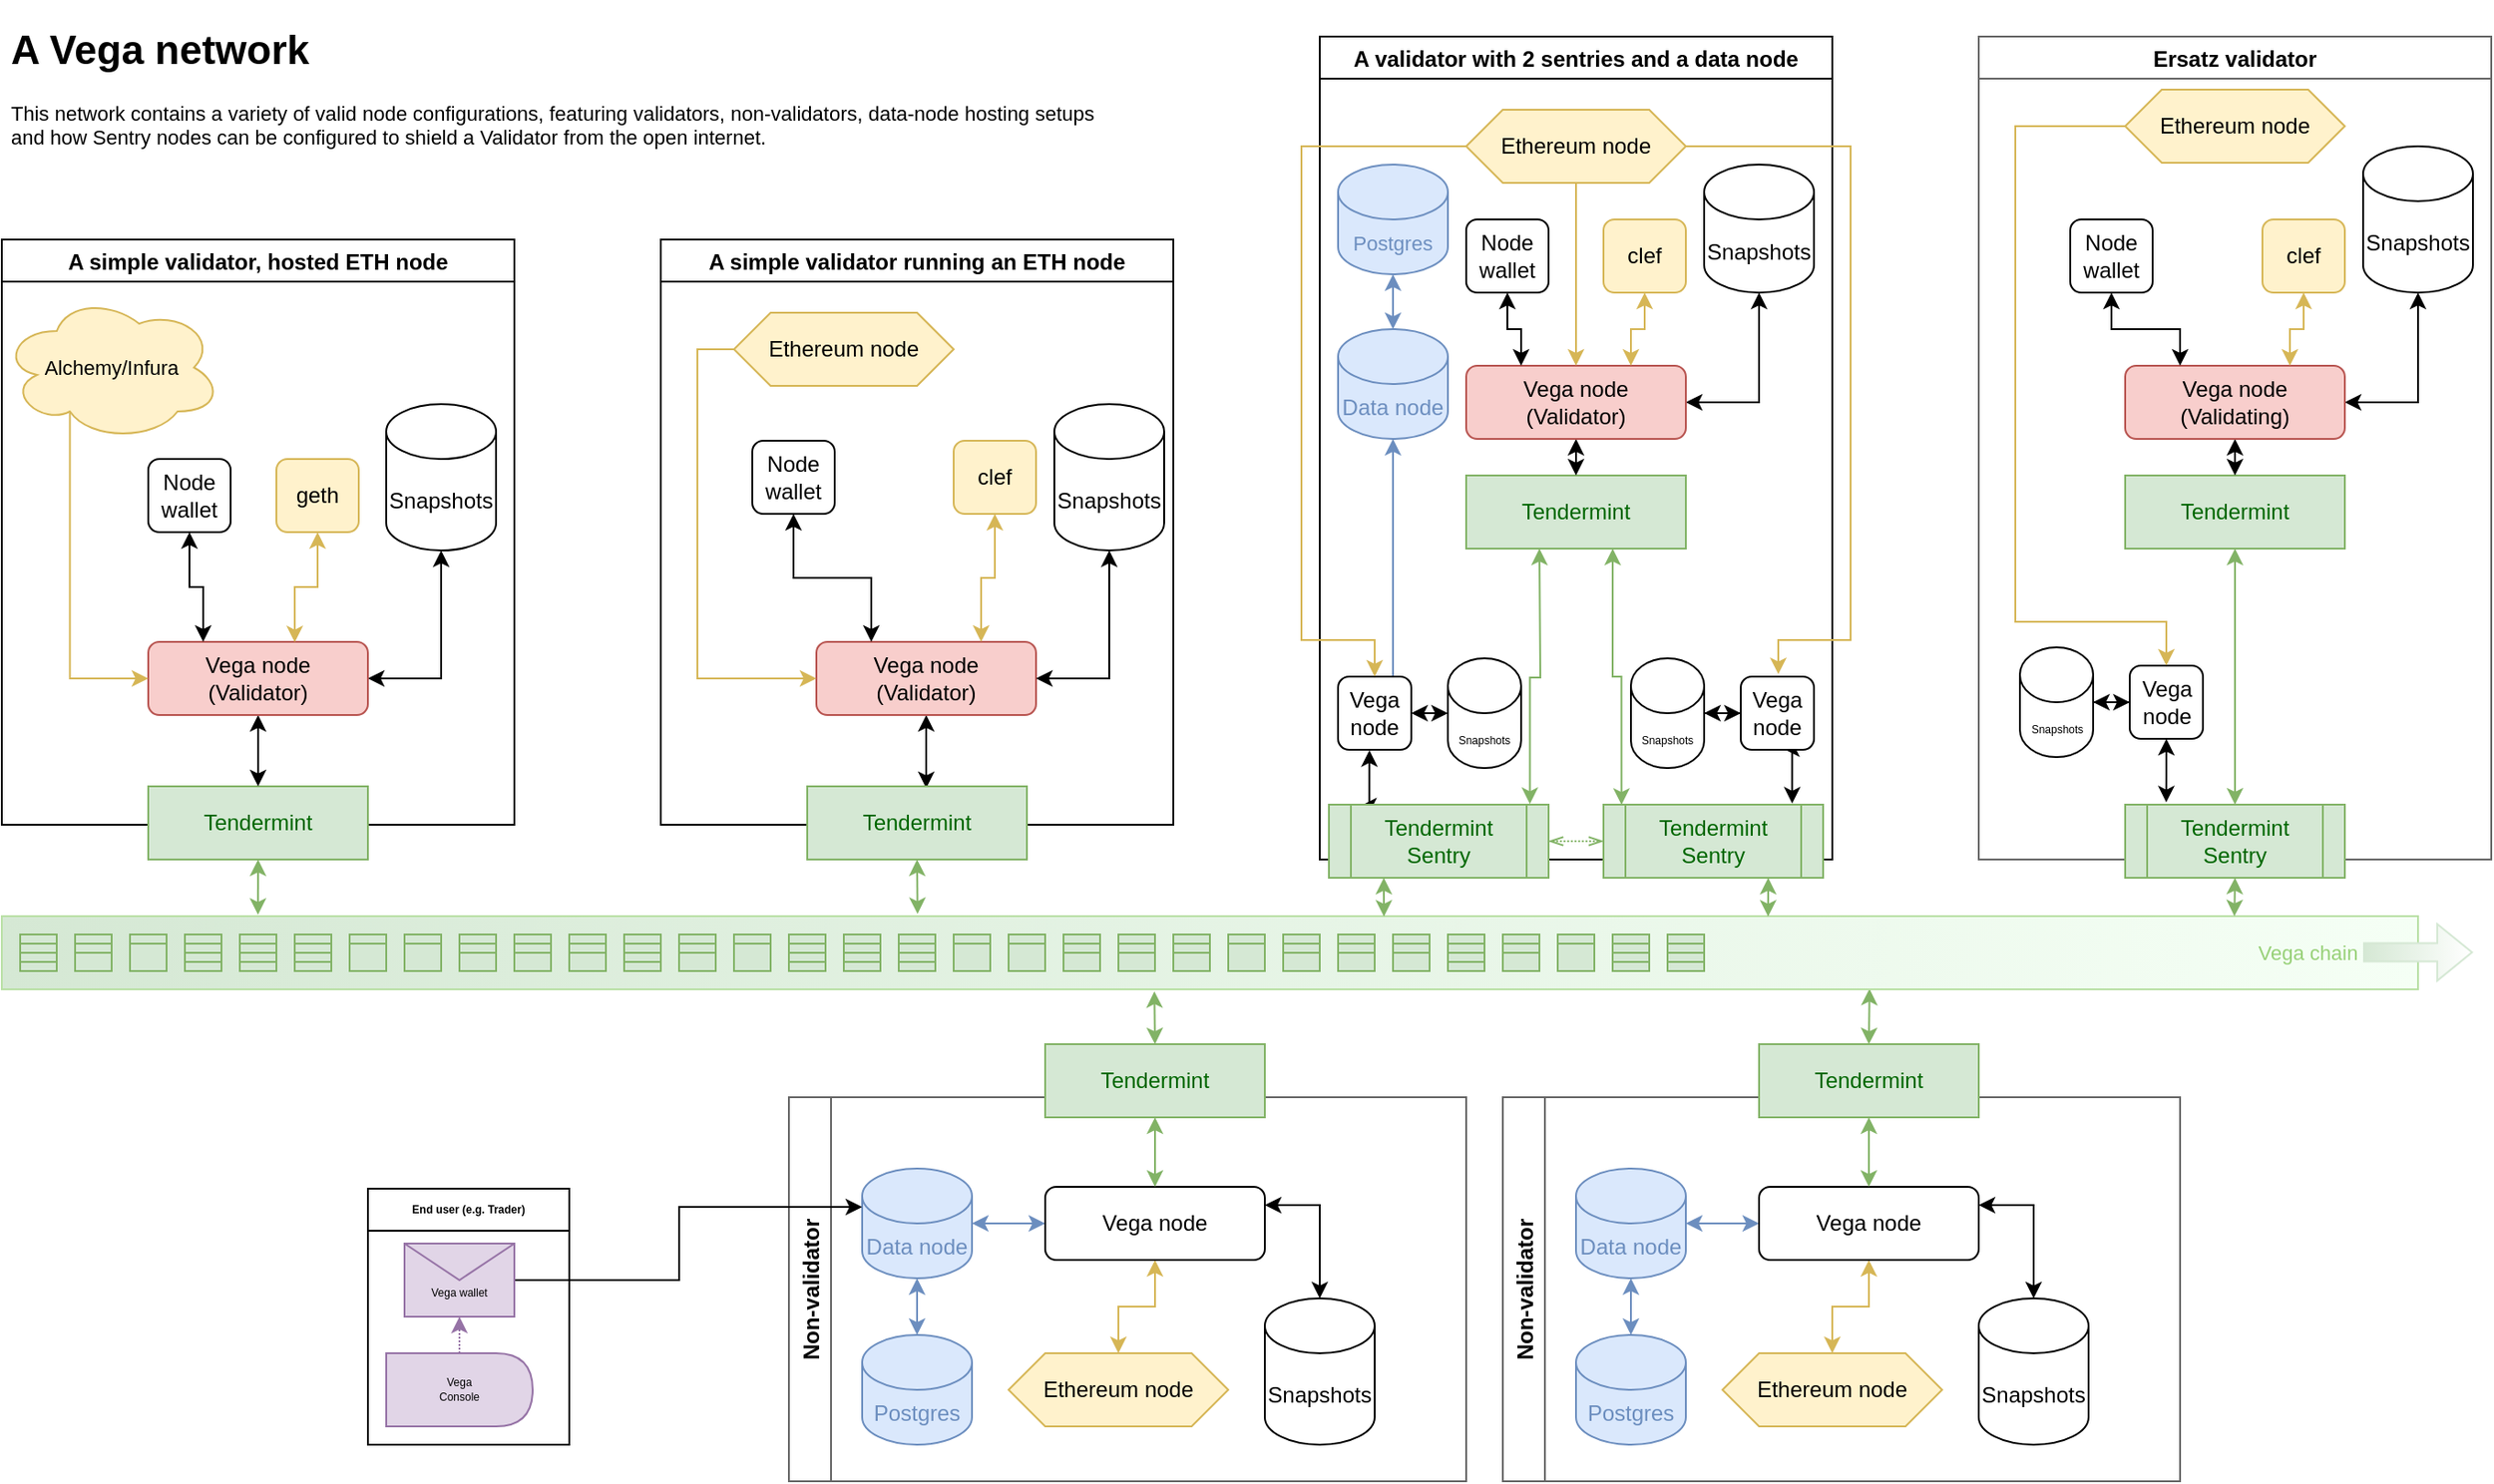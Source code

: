 <mxfile version="20.0.1" type="google"><diagram id="l8hXMBHkgcEJcSW0mbfh" name="Page-1"><mxGraphModel grid="1" page="1" gridSize="10" guides="1" tooltips="1" connect="1" arrows="1" fold="1" pageScale="1" pageWidth="1169" pageHeight="827" math="0" shadow="0"><root><mxCell id="0"/><mxCell id="1" parent="0"/><mxCell id="-JUNGw0_xspDdS1_9nlW-14" value="A simple validator, hosted ETH node" style="swimlane;" vertex="1" parent="1"><mxGeometry x="80" y="131" width="280" height="320" as="geometry"/></mxCell><mxCell id="-JUNGw0_xspDdS1_9nlW-25" value="Tendermint" style="rounded=0;whiteSpace=wrap;html=1;fillColor=#d5e8d4;strokeColor=#82b366;fontColor=#006600;" vertex="1" parent="-JUNGw0_xspDdS1_9nlW-14"><mxGeometry x="80" y="299" width="120" height="40" as="geometry"/></mxCell><mxCell id="-JUNGw0_xspDdS1_9nlW-61" style="edgeStyle=orthogonalEdgeStyle;rounded=0;orthogonalLoop=1;jettySize=auto;html=1;exitX=0.5;exitY=1;exitDx=0;exitDy=0;entryX=0.5;entryY=0;entryDx=0;entryDy=0;startArrow=classic;startFill=1;endArrow=classic;endFill=1;" edge="1" parent="-JUNGw0_xspDdS1_9nlW-14" source="-JUNGw0_xspDdS1_9nlW-39" target="-JUNGw0_xspDdS1_9nlW-25"><mxGeometry relative="1" as="geometry"/></mxCell><mxCell id="-JUNGw0_xspDdS1_9nlW-62" style="edgeStyle=orthogonalEdgeStyle;rounded=0;orthogonalLoop=1;jettySize=auto;html=1;exitX=1;exitY=0.5;exitDx=0;exitDy=0;entryX=0.5;entryY=1;entryDx=0;entryDy=0;entryPerimeter=0;startArrow=classic;startFill=1;endArrow=classic;endFill=1;" edge="1" parent="-JUNGw0_xspDdS1_9nlW-14" source="-JUNGw0_xspDdS1_9nlW-39" target="-JUNGw0_xspDdS1_9nlW-60"><mxGeometry relative="1" as="geometry"/></mxCell><mxCell id="-JUNGw0_xspDdS1_9nlW-39" value="Vega node&lt;br&gt;(Validator)" style="rounded=1;whiteSpace=wrap;html=1;fillColor=#f8cecc;strokeColor=#b85450;" vertex="1" parent="-JUNGw0_xspDdS1_9nlW-14"><mxGeometry x="80" y="220" width="120" height="40" as="geometry"/></mxCell><mxCell id="-JUNGw0_xspDdS1_9nlW-60" value="Snapshots" style="shape=cylinder3;whiteSpace=wrap;html=1;boundedLbl=1;backgroundOutline=1;size=15;" vertex="1" parent="-JUNGw0_xspDdS1_9nlW-14"><mxGeometry x="210" y="90" width="60" height="80" as="geometry"/></mxCell><mxCell id="-JUNGw0_xspDdS1_9nlW-90" style="edgeStyle=orthogonalEdgeStyle;rounded=0;orthogonalLoop=1;jettySize=auto;html=1;exitX=0.31;exitY=0.8;exitDx=0;exitDy=0;exitPerimeter=0;entryX=0;entryY=0.5;entryDx=0;entryDy=0;startArrow=none;startFill=0;endArrow=classic;endFill=1;fillColor=#fff2cc;strokeColor=#d6b656;" edge="1" parent="-JUNGw0_xspDdS1_9nlW-14" source="-JUNGw0_xspDdS1_9nlW-64" target="-JUNGw0_xspDdS1_9nlW-39"><mxGeometry relative="1" as="geometry"/></mxCell><mxCell id="-JUNGw0_xspDdS1_9nlW-64" value="&lt;font style=&quot;font-size: 11px;&quot;&gt;Alchemy/Infura&lt;/font&gt;" style="ellipse;shape=cloud;whiteSpace=wrap;html=1;fillColor=#fff2cc;strokeColor=#d6b656;" vertex="1" parent="-JUNGw0_xspDdS1_9nlW-14"><mxGeometry y="30" width="120" height="80" as="geometry"/></mxCell><mxCell id="-JUNGw0_xspDdS1_9nlW-82" style="edgeStyle=orthogonalEdgeStyle;rounded=0;orthogonalLoop=1;jettySize=auto;html=1;exitX=0.5;exitY=1;exitDx=0;exitDy=0;entryX=0.25;entryY=0;entryDx=0;entryDy=0;startArrow=classic;startFill=1;endArrow=classic;endFill=1;" edge="1" parent="-JUNGw0_xspDdS1_9nlW-14" source="-JUNGw0_xspDdS1_9nlW-80" target="-JUNGw0_xspDdS1_9nlW-39"><mxGeometry relative="1" as="geometry"/></mxCell><mxCell id="-JUNGw0_xspDdS1_9nlW-80" value="Node wallet" style="rounded=1;whiteSpace=wrap;html=1;" vertex="1" parent="-JUNGw0_xspDdS1_9nlW-14"><mxGeometry x="80" y="120" width="45" height="40" as="geometry"/></mxCell><mxCell id="-JUNGw0_xspDdS1_9nlW-83" style="edgeStyle=orthogonalEdgeStyle;rounded=0;orthogonalLoop=1;jettySize=auto;html=1;exitX=0.5;exitY=1;exitDx=0;exitDy=0;entryX=0.667;entryY=0.007;entryDx=0;entryDy=0;entryPerimeter=0;startArrow=classic;startFill=1;endArrow=classic;endFill=1;fillColor=#fff2cc;strokeColor=#d6b656;" edge="1" parent="-JUNGw0_xspDdS1_9nlW-14" source="-JUNGw0_xspDdS1_9nlW-81" target="-JUNGw0_xspDdS1_9nlW-39"><mxGeometry relative="1" as="geometry"/></mxCell><mxCell id="-JUNGw0_xspDdS1_9nlW-81" value="geth" style="rounded=1;whiteSpace=wrap;html=1;fillColor=#fff2cc;strokeColor=#d6b656;" vertex="1" parent="-JUNGw0_xspDdS1_9nlW-14"><mxGeometry x="150" y="120" width="45" height="40" as="geometry"/></mxCell><mxCell id="-JUNGw0_xspDdS1_9nlW-15" value="A simple validator running an ETH node" style="swimlane;" vertex="1" parent="1"><mxGeometry x="440" y="131" width="280" height="320" as="geometry"/></mxCell><mxCell id="-JUNGw0_xspDdS1_9nlW-51" style="edgeStyle=orthogonalEdgeStyle;rounded=0;orthogonalLoop=1;jettySize=auto;html=1;exitX=0.5;exitY=1;exitDx=0;exitDy=0;entryX=0.5;entryY=0;entryDx=0;entryDy=0;startArrow=classic;startFill=1;" edge="1" parent="-JUNGw0_xspDdS1_9nlW-15" source="-JUNGw0_xspDdS1_9nlW-53"><mxGeometry relative="1" as="geometry"><mxPoint x="145" y="300" as="targetPoint"/></mxGeometry></mxCell><mxCell id="-JUNGw0_xspDdS1_9nlW-53" value="Vega node&lt;br&gt;(Validator)" style="rounded=1;whiteSpace=wrap;html=1;fillColor=#f8cecc;strokeColor=#b85450;" vertex="1" parent="-JUNGw0_xspDdS1_9nlW-15"><mxGeometry x="85" y="220" width="120" height="40" as="geometry"/></mxCell><mxCell id="-JUNGw0_xspDdS1_9nlW-54" value="Snapshots" style="shape=cylinder3;whiteSpace=wrap;html=1;boundedLbl=1;backgroundOutline=1;size=15;" vertex="1" parent="-JUNGw0_xspDdS1_9nlW-15"><mxGeometry x="215" y="90" width="60" height="80" as="geometry"/></mxCell><mxCell id="-JUNGw0_xspDdS1_9nlW-52" style="edgeStyle=orthogonalEdgeStyle;rounded=0;orthogonalLoop=1;jettySize=auto;html=1;exitX=1;exitY=0.5;exitDx=0;exitDy=0;entryX=0.5;entryY=1;entryDx=0;entryDy=0;entryPerimeter=0;startArrow=classic;startFill=1;endArrow=classic;endFill=1;" edge="1" parent="-JUNGw0_xspDdS1_9nlW-15" source="-JUNGw0_xspDdS1_9nlW-53" target="-JUNGw0_xspDdS1_9nlW-54"><mxGeometry relative="1" as="geometry"/></mxCell><mxCell id="-JUNGw0_xspDdS1_9nlW-84" style="edgeStyle=orthogonalEdgeStyle;rounded=0;orthogonalLoop=1;jettySize=auto;html=1;exitX=0.5;exitY=1;exitDx=0;exitDy=0;entryX=0.25;entryY=0;entryDx=0;entryDy=0;startArrow=classic;startFill=1;endArrow=classic;endFill=1;" edge="1" parent="-JUNGw0_xspDdS1_9nlW-15" source="-JUNGw0_xspDdS1_9nlW-58" target="-JUNGw0_xspDdS1_9nlW-53"><mxGeometry relative="1" as="geometry"/></mxCell><mxCell id="-JUNGw0_xspDdS1_9nlW-58" value="Node wallet" style="rounded=1;whiteSpace=wrap;html=1;" vertex="1" parent="-JUNGw0_xspDdS1_9nlW-15"><mxGeometry x="50" y="110" width="45" height="40" as="geometry"/></mxCell><mxCell id="-JUNGw0_xspDdS1_9nlW-85" style="edgeStyle=orthogonalEdgeStyle;rounded=0;orthogonalLoop=1;jettySize=auto;html=1;exitX=0.5;exitY=1;exitDx=0;exitDy=0;entryX=0.75;entryY=0;entryDx=0;entryDy=0;startArrow=classic;startFill=1;endArrow=classic;endFill=1;fillColor=#fff2cc;strokeColor=#d6b656;" edge="1" parent="-JUNGw0_xspDdS1_9nlW-15" source="-JUNGw0_xspDdS1_9nlW-78" target="-JUNGw0_xspDdS1_9nlW-53"><mxGeometry relative="1" as="geometry"/></mxCell><mxCell id="-JUNGw0_xspDdS1_9nlW-78" value="clef" style="rounded=1;whiteSpace=wrap;html=1;fillColor=#fff2cc;strokeColor=#d6b656;" vertex="1" parent="-JUNGw0_xspDdS1_9nlW-15"><mxGeometry x="160" y="110" width="45" height="40" as="geometry"/></mxCell><mxCell id="-JUNGw0_xspDdS1_9nlW-92" style="edgeStyle=orthogonalEdgeStyle;rounded=0;orthogonalLoop=1;jettySize=auto;html=1;exitX=0;exitY=0.5;exitDx=0;exitDy=0;entryX=0;entryY=0.5;entryDx=0;entryDy=0;startArrow=none;startFill=0;endArrow=classic;endFill=1;fillColor=#fff2cc;strokeColor=#d6b656;" edge="1" parent="-JUNGw0_xspDdS1_9nlW-15" source="-JUNGw0_xspDdS1_9nlW-91" target="-JUNGw0_xspDdS1_9nlW-53"><mxGeometry relative="1" as="geometry"><Array as="points"><mxPoint x="20" y="60"/><mxPoint x="20" y="240"/></Array></mxGeometry></mxCell><mxCell id="-JUNGw0_xspDdS1_9nlW-91" value="Ethereum node" style="shape=hexagon;perimeter=hexagonPerimeter2;whiteSpace=wrap;html=1;fixedSize=1;fillColor=#fff2cc;strokeColor=#d6b656;" vertex="1" parent="-JUNGw0_xspDdS1_9nlW-15"><mxGeometry x="40" y="40" width="120" height="40" as="geometry"/></mxCell><mxCell id="-JUNGw0_xspDdS1_9nlW-16" value="A validator with 2 sentries and a data node" style="swimlane;" vertex="1" parent="1"><mxGeometry x="800" y="20" width="280" height="450" as="geometry"/></mxCell><mxCell id="-JUNGw0_xspDdS1_9nlW-38" style="edgeStyle=orthogonalEdgeStyle;rounded=0;orthogonalLoop=1;jettySize=auto;html=1;startArrow=classic;startFill=1;fillColor=#d5e8d4;strokeColor=#82b366;exitX=0.915;exitY=-0.009;exitDx=0;exitDy=0;exitPerimeter=0;" edge="1" parent="-JUNGw0_xspDdS1_9nlW-16" source="-JUNGw0_xspDdS1_9nlW-31"><mxGeometry relative="1" as="geometry"><mxPoint x="120" y="280" as="targetPoint"/><Array as="points"/></mxGeometry></mxCell><mxCell id="UxSE8cgpkyKVCXMYKKKq-6" style="edgeStyle=orthogonalEdgeStyle;rounded=0;orthogonalLoop=1;jettySize=auto;html=1;exitX=0.142;exitY=0.02;exitDx=0;exitDy=0;entryX=0.428;entryY=1.006;entryDx=0;entryDy=0;entryPerimeter=0;startArrow=classic;startFill=1;exitPerimeter=0;" edge="1" parent="-JUNGw0_xspDdS1_9nlW-16" source="-JUNGw0_xspDdS1_9nlW-31" target="UxSE8cgpkyKVCXMYKKKq-5"><mxGeometry relative="1" as="geometry"/></mxCell><mxCell id="UxSE8cgpkyKVCXMYKKKq-26" style="edgeStyle=orthogonalEdgeStyle;rounded=0;orthogonalLoop=1;jettySize=auto;html=1;exitX=1;exitY=0.5;exitDx=0;exitDy=0;entryX=0;entryY=0.5;entryDx=0;entryDy=0;fontSize=6;startArrow=openThin;startFill=0;endArrow=openThin;endFill=0;fillColor=#d5e8d4;strokeColor=#82b366;dashed=1;dashPattern=1 1;" edge="1" parent="-JUNGw0_xspDdS1_9nlW-16" source="-JUNGw0_xspDdS1_9nlW-31" target="UxSE8cgpkyKVCXMYKKKq-1"><mxGeometry relative="1" as="geometry"/></mxCell><mxCell id="-JUNGw0_xspDdS1_9nlW-31" value="&lt;font&gt;Tendermint Sentry&lt;/font&gt;" style="shape=process;whiteSpace=wrap;html=1;backgroundOutline=1;fillColor=#d5e8d4;strokeColor=#82b366;fontColor=#006600;" vertex="1" parent="-JUNGw0_xspDdS1_9nlW-16"><mxGeometry x="5" y="420" width="120" height="40" as="geometry"/></mxCell><mxCell id="-JUNGw0_xspDdS1_9nlW-36" value="Tendermint" style="rounded=0;whiteSpace=wrap;html=1;fillColor=#d5e8d4;strokeColor=#82b366;fontColor=#006600;" vertex="1" parent="-JUNGw0_xspDdS1_9nlW-16"><mxGeometry x="80" y="240" width="120" height="40" as="geometry"/></mxCell><mxCell id="-JUNGw0_xspDdS1_9nlW-44" style="edgeStyle=orthogonalEdgeStyle;rounded=0;orthogonalLoop=1;jettySize=auto;html=1;exitX=0.5;exitY=1;exitDx=0;exitDy=0;entryX=0.5;entryY=0;entryDx=0;entryDy=0;startArrow=classic;startFill=1;" edge="1" parent="-JUNGw0_xspDdS1_9nlW-16" source="-JUNGw0_xspDdS1_9nlW-41" target="-JUNGw0_xspDdS1_9nlW-36"><mxGeometry relative="1" as="geometry"/></mxCell><mxCell id="-JUNGw0_xspDdS1_9nlW-47" style="edgeStyle=orthogonalEdgeStyle;rounded=0;orthogonalLoop=1;jettySize=auto;html=1;exitX=1;exitY=0.5;exitDx=0;exitDy=0;entryX=0.5;entryY=1;entryDx=0;entryDy=0;entryPerimeter=0;startArrow=classic;startFill=1;endArrow=classic;endFill=1;" edge="1" parent="-JUNGw0_xspDdS1_9nlW-16" source="-JUNGw0_xspDdS1_9nlW-41" target="-JUNGw0_xspDdS1_9nlW-42"><mxGeometry relative="1" as="geometry"/></mxCell><mxCell id="-JUNGw0_xspDdS1_9nlW-41" value="Vega node&lt;br&gt;(Validator)" style="rounded=1;whiteSpace=wrap;html=1;fillColor=#f8cecc;strokeColor=#b85450;" vertex="1" parent="-JUNGw0_xspDdS1_9nlW-16"><mxGeometry x="80" y="180" width="120" height="40" as="geometry"/></mxCell><mxCell id="-JUNGw0_xspDdS1_9nlW-42" value="Snapshots" style="shape=cylinder3;whiteSpace=wrap;html=1;boundedLbl=1;backgroundOutline=1;size=15;" vertex="1" parent="-JUNGw0_xspDdS1_9nlW-16"><mxGeometry x="210" y="70" width="60" height="70" as="geometry"/></mxCell><mxCell id="-JUNGw0_xspDdS1_9nlW-46" style="edgeStyle=orthogonalEdgeStyle;rounded=0;orthogonalLoop=1;jettySize=auto;html=1;exitX=0.5;exitY=1;exitDx=0;exitDy=0;exitPerimeter=0;entryX=0.75;entryY=0;entryDx=0;entryDy=0;startArrow=classic;startFill=1;endArrow=none;endFill=0;fillColor=#dae8fc;strokeColor=#6c8ebf;fontColor=#6C8EBF;" edge="1" parent="-JUNGw0_xspDdS1_9nlW-16" source="-JUNGw0_xspDdS1_9nlW-43" target="UxSE8cgpkyKVCXMYKKKq-5"><mxGeometry relative="1" as="geometry"><Array as="points"/></mxGeometry></mxCell><mxCell id="-JUNGw0_xspDdS1_9nlW-348" style="edgeStyle=orthogonalEdgeStyle;rounded=0;orthogonalLoop=1;jettySize=auto;html=1;exitX=0.5;exitY=0;exitDx=0;exitDy=0;exitPerimeter=0;entryX=0.5;entryY=1;entryDx=0;entryDy=0;entryPerimeter=0;fontSize=11;fontColor=#000000;startArrow=classic;startFill=1;endArrow=classic;endFill=1;strokeColor=#6c8ebf;fillColor=#dae8fc;gradientDirection=east;" edge="1" parent="-JUNGw0_xspDdS1_9nlW-16" source="-JUNGw0_xspDdS1_9nlW-43" target="-JUNGw0_xspDdS1_9nlW-331"><mxGeometry relative="1" as="geometry"/></mxCell><mxCell id="-JUNGw0_xspDdS1_9nlW-43" value="&lt;font&gt;Data node&lt;/font&gt;" style="shape=cylinder3;whiteSpace=wrap;html=1;boundedLbl=1;backgroundOutline=1;size=15;fillColor=#dae8fc;strokeColor=#6c8ebf;fontColor=#6C8EBF;" vertex="1" parent="-JUNGw0_xspDdS1_9nlW-16"><mxGeometry x="10" y="160" width="60" height="60" as="geometry"/></mxCell><mxCell id="-JUNGw0_xspDdS1_9nlW-88" style="edgeStyle=orthogonalEdgeStyle;rounded=0;orthogonalLoop=1;jettySize=auto;html=1;exitX=0.5;exitY=1;exitDx=0;exitDy=0;entryX=0.25;entryY=0;entryDx=0;entryDy=0;startArrow=classic;startFill=1;endArrow=classic;endFill=1;" edge="1" parent="-JUNGw0_xspDdS1_9nlW-16" source="-JUNGw0_xspDdS1_9nlW-86" target="-JUNGw0_xspDdS1_9nlW-41"><mxGeometry relative="1" as="geometry"/></mxCell><mxCell id="-JUNGw0_xspDdS1_9nlW-86" value="Node wallet" style="rounded=1;whiteSpace=wrap;html=1;" vertex="1" parent="-JUNGw0_xspDdS1_9nlW-16"><mxGeometry x="80" y="100" width="45" height="40" as="geometry"/></mxCell><mxCell id="-JUNGw0_xspDdS1_9nlW-89" style="edgeStyle=orthogonalEdgeStyle;rounded=0;orthogonalLoop=1;jettySize=auto;html=1;exitX=0.5;exitY=1;exitDx=0;exitDy=0;entryX=0.75;entryY=0;entryDx=0;entryDy=0;startArrow=classic;startFill=1;endArrow=classic;endFill=1;fillColor=#fff2cc;strokeColor=#d6b656;" edge="1" parent="-JUNGw0_xspDdS1_9nlW-16" source="-JUNGw0_xspDdS1_9nlW-87" target="-JUNGw0_xspDdS1_9nlW-41"><mxGeometry relative="1" as="geometry"/></mxCell><mxCell id="-JUNGw0_xspDdS1_9nlW-87" value="clef" style="rounded=1;whiteSpace=wrap;html=1;fillColor=#fff2cc;strokeColor=#D6B656;" vertex="1" parent="-JUNGw0_xspDdS1_9nlW-16"><mxGeometry x="155" y="100" width="45" height="40" as="geometry"/></mxCell><mxCell id="-JUNGw0_xspDdS1_9nlW-96" style="edgeStyle=orthogonalEdgeStyle;rounded=0;orthogonalLoop=1;jettySize=auto;html=1;exitX=0.5;exitY=1;exitDx=0;exitDy=0;startArrow=none;startFill=0;endArrow=classic;endFill=1;fillColor=#fff2cc;strokeColor=#d6b656;" edge="1" parent="-JUNGw0_xspDdS1_9nlW-16" source="-JUNGw0_xspDdS1_9nlW-95" target="-JUNGw0_xspDdS1_9nlW-41"><mxGeometry relative="1" as="geometry"/></mxCell><mxCell id="-JUNGw0_xspDdS1_9nlW-95" value="Ethereum node" style="shape=hexagon;perimeter=hexagonPerimeter2;whiteSpace=wrap;html=1;fixedSize=1;fillColor=#fff2cc;strokeColor=#d6b656;" vertex="1" parent="-JUNGw0_xspDdS1_9nlW-16"><mxGeometry x="80" y="40" width="120" height="40" as="geometry"/></mxCell><mxCell id="-JUNGw0_xspDdS1_9nlW-331" value="&lt;font style=&quot;font-size: 11px;&quot;&gt;Postgres&lt;/font&gt;" style="shape=cylinder3;whiteSpace=wrap;html=1;boundedLbl=1;backgroundOutline=1;size=15;fillColor=#dae8fc;strokeColor=#6c8ebf;fontColor=#6C8EBF;" vertex="1" parent="-JUNGw0_xspDdS1_9nlW-16"><mxGeometry x="10" y="70" width="60" height="60" as="geometry"/></mxCell><mxCell id="UxSE8cgpkyKVCXMYKKKq-3" style="edgeStyle=orthogonalEdgeStyle;rounded=0;orthogonalLoop=1;jettySize=auto;html=1;entryX=0.667;entryY=1;entryDx=0;entryDy=0;entryPerimeter=0;fillColor=#d5e8d4;strokeColor=#82b366;startArrow=classic;startFill=1;exitX=0.082;exitY=0.002;exitDx=0;exitDy=0;exitPerimeter=0;" edge="1" parent="-JUNGw0_xspDdS1_9nlW-16" source="UxSE8cgpkyKVCXMYKKKq-1" target="-JUNGw0_xspDdS1_9nlW-36"><mxGeometry relative="1" as="geometry"><Array as="points"/></mxGeometry></mxCell><mxCell id="UxSE8cgpkyKVCXMYKKKq-1" value="&lt;font&gt;Tendermint Sentry&lt;/font&gt;" style="shape=process;whiteSpace=wrap;html=1;backgroundOutline=1;fillColor=#d5e8d4;strokeColor=#82b366;fontColor=#006600;" vertex="1" parent="-JUNGw0_xspDdS1_9nlW-16"><mxGeometry x="155" y="420" width="120" height="40" as="geometry"/></mxCell><mxCell id="UxSE8cgpkyKVCXMYKKKq-7" style="edgeStyle=orthogonalEdgeStyle;rounded=0;orthogonalLoop=1;jettySize=auto;html=1;exitX=0.577;exitY=0.985;exitDx=0;exitDy=0;entryX=0.859;entryY=-0.015;entryDx=0;entryDy=0;entryPerimeter=0;startArrow=classic;startFill=1;exitPerimeter=0;" edge="1" parent="-JUNGw0_xspDdS1_9nlW-16" source="UxSE8cgpkyKVCXMYKKKq-4" target="UxSE8cgpkyKVCXMYKKKq-1"><mxGeometry relative="1" as="geometry"/></mxCell><mxCell id="UxSE8cgpkyKVCXMYKKKq-17" value="" style="edgeStyle=orthogonalEdgeStyle;rounded=0;orthogonalLoop=1;jettySize=auto;html=1;fontSize=6;startArrow=classic;startFill=1;" edge="1" parent="-JUNGw0_xspDdS1_9nlW-16" source="UxSE8cgpkyKVCXMYKKKq-4" target="UxSE8cgpkyKVCXMYKKKq-16"><mxGeometry relative="1" as="geometry"/></mxCell><mxCell id="UxSE8cgpkyKVCXMYKKKq-4" value="Vega node" style="rounded=1;whiteSpace=wrap;html=1;" vertex="1" parent="-JUNGw0_xspDdS1_9nlW-16"><mxGeometry x="230" y="350" width="40" height="40" as="geometry"/></mxCell><mxCell id="UxSE8cgpkyKVCXMYKKKq-18" style="edgeStyle=orthogonalEdgeStyle;rounded=0;orthogonalLoop=1;jettySize=auto;html=1;exitX=1;exitY=0.5;exitDx=0;exitDy=0;entryX=0;entryY=0.5;entryDx=0;entryDy=0;entryPerimeter=0;fontSize=6;startArrow=classic;startFill=1;" edge="1" parent="-JUNGw0_xspDdS1_9nlW-16" source="UxSE8cgpkyKVCXMYKKKq-5" target="UxSE8cgpkyKVCXMYKKKq-14"><mxGeometry relative="1" as="geometry"/></mxCell><mxCell id="UxSE8cgpkyKVCXMYKKKq-5" value="Vega node" style="rounded=1;whiteSpace=wrap;html=1;" vertex="1" parent="-JUNGw0_xspDdS1_9nlW-16"><mxGeometry x="10" y="350" width="40" height="40" as="geometry"/></mxCell><mxCell id="UxSE8cgpkyKVCXMYKKKq-14" value="&lt;font style=&quot;font-size: 6px;&quot;&gt;Snapshots&lt;/font&gt;" style="shape=cylinder3;whiteSpace=wrap;html=1;boundedLbl=1;backgroundOutline=1;size=15;" vertex="1" parent="-JUNGw0_xspDdS1_9nlW-16"><mxGeometry x="70" y="340" width="40" height="60" as="geometry"/></mxCell><mxCell id="UxSE8cgpkyKVCXMYKKKq-16" value="&lt;font style=&quot;font-size: 6px;&quot;&gt;Snapshots&lt;/font&gt;" style="shape=cylinder3;whiteSpace=wrap;html=1;boundedLbl=1;backgroundOutline=1;size=15;" vertex="1" parent="-JUNGw0_xspDdS1_9nlW-16"><mxGeometry x="170" y="340" width="40" height="60" as="geometry"/></mxCell><mxCell id="UxSE8cgpkyKVCXMYKKKq-19" style="edgeStyle=orthogonalEdgeStyle;rounded=0;orthogonalLoop=1;jettySize=auto;html=1;exitX=0;exitY=0.5;exitDx=0;exitDy=0;fontSize=6;startArrow=none;startFill=0;entryX=0.5;entryY=0;entryDx=0;entryDy=0;fillColor=#fff2cc;strokeColor=#d6b656;" edge="1" parent="-JUNGw0_xspDdS1_9nlW-16" source="-JUNGw0_xspDdS1_9nlW-95" target="UxSE8cgpkyKVCXMYKKKq-5"><mxGeometry relative="1" as="geometry"><mxPoint x="10" y="60.093" as="targetPoint"/><Array as="points"><mxPoint x="-10" y="60"/><mxPoint x="-10" y="330"/><mxPoint x="30" y="330"/></Array></mxGeometry></mxCell><mxCell id="UxSE8cgpkyKVCXMYKKKq-20" style="edgeStyle=orthogonalEdgeStyle;rounded=0;orthogonalLoop=1;jettySize=auto;html=1;exitX=1;exitY=0.5;exitDx=0;exitDy=0;fontSize=6;startArrow=none;startFill=0;entryX=0.513;entryY=-0.033;entryDx=0;entryDy=0;entryPerimeter=0;fillColor=#fff2cc;strokeColor=#d6b656;" edge="1" parent="-JUNGw0_xspDdS1_9nlW-16" source="-JUNGw0_xspDdS1_9nlW-95" target="UxSE8cgpkyKVCXMYKKKq-4"><mxGeometry relative="1" as="geometry"><mxPoint x="290" y="330" as="targetPoint"/><Array as="points"><mxPoint x="290" y="60"/><mxPoint x="290" y="330"/><mxPoint x="250" y="330"/></Array></mxGeometry></mxCell><mxCell id="-JUNGw0_xspDdS1_9nlW-308" style="edgeStyle=orthogonalEdgeStyle;rounded=0;orthogonalLoop=1;jettySize=auto;html=1;exitX=0.5;exitY=1;exitDx=0;exitDy=0;entryX=0.379;entryY=-0.03;entryDx=0;entryDy=0;entryPerimeter=0;fontSize=11;startArrow=classic;startFill=1;endArrow=classic;endFill=1;fillColor=#d5e8d4;strokeColor=#82b366;" edge="1" parent="1" source="-JUNGw0_xspDdS1_9nlW-24" target="-JUNGw0_xspDdS1_9nlW-145"><mxGeometry relative="1" as="geometry"/></mxCell><mxCell id="-JUNGw0_xspDdS1_9nlW-24" value="Tendermint" style="rounded=0;whiteSpace=wrap;html=1;fillColor=#d5e8d4;strokeColor=#82b366;fontColor=#006600;" vertex="1" parent="1"><mxGeometry x="520" y="430" width="120" height="40" as="geometry"/></mxCell><mxCell id="-JUNGw0_xspDdS1_9nlW-29" value="Non-validator" style="swimlane;horizontal=0;strokeColor=#666666;" vertex="1" parent="1"><mxGeometry x="510" y="600" width="370" height="210" as="geometry"/></mxCell><mxCell id="-JUNGw0_xspDdS1_9nlW-117" style="edgeStyle=orthogonalEdgeStyle;rounded=0;orthogonalLoop=1;jettySize=auto;html=1;exitX=0.5;exitY=1;exitDx=0;exitDy=0;entryX=0.5;entryY=0;entryDx=0;entryDy=0;fontSize=11;startArrow=classic;startFill=1;endArrow=classic;endFill=1;fillColor=#fff2cc;strokeColor=#d6b656;" edge="1" parent="-JUNGw0_xspDdS1_9nlW-29" source="-JUNGw0_xspDdS1_9nlW-99" target="-JUNGw0_xspDdS1_9nlW-110"><mxGeometry relative="1" as="geometry"/></mxCell><mxCell id="-JUNGw0_xspDdS1_9nlW-119" style="edgeStyle=orthogonalEdgeStyle;rounded=0;orthogonalLoop=1;jettySize=auto;html=1;exitX=1;exitY=0.25;exitDx=0;exitDy=0;entryX=0.5;entryY=0;entryDx=0;entryDy=0;entryPerimeter=0;fontSize=11;startArrow=classic;startFill=1;endArrow=classic;endFill=1;" edge="1" parent="-JUNGw0_xspDdS1_9nlW-29" source="-JUNGw0_xspDdS1_9nlW-99" target="-JUNGw0_xspDdS1_9nlW-118"><mxGeometry relative="1" as="geometry"/></mxCell><mxCell id="-JUNGw0_xspDdS1_9nlW-334" style="edgeStyle=orthogonalEdgeStyle;rounded=0;orthogonalLoop=1;jettySize=auto;html=1;exitX=0;exitY=0.5;exitDx=0;exitDy=0;entryX=1;entryY=0.5;entryDx=0;entryDy=0;entryPerimeter=0;fontSize=11;fontColor=#000000;startArrow=classic;startFill=1;endArrow=classic;endFill=1;strokeColor=#6c8ebf;fillColor=#dae8fc;gradientDirection=east;" edge="1" parent="-JUNGw0_xspDdS1_9nlW-29" source="-JUNGw0_xspDdS1_9nlW-99" target="-JUNGw0_xspDdS1_9nlW-103"><mxGeometry relative="1" as="geometry"/></mxCell><mxCell id="-JUNGw0_xspDdS1_9nlW-99" value="Vega node" style="rounded=1;whiteSpace=wrap;html=1;" vertex="1" parent="-JUNGw0_xspDdS1_9nlW-29"><mxGeometry x="140" y="49" width="120" height="40" as="geometry"/></mxCell><mxCell id="-JUNGw0_xspDdS1_9nlW-333" style="edgeStyle=orthogonalEdgeStyle;rounded=0;orthogonalLoop=1;jettySize=auto;html=1;exitX=0.5;exitY=1;exitDx=0;exitDy=0;exitPerimeter=0;entryX=0.5;entryY=0;entryDx=0;entryDy=0;entryPerimeter=0;fontSize=11;fontColor=#000000;startArrow=classic;startFill=1;endArrow=classic;endFill=1;strokeColor=#6c8ebf;fillColor=#dae8fc;gradientDirection=east;" edge="1" parent="-JUNGw0_xspDdS1_9nlW-29" source="-JUNGw0_xspDdS1_9nlW-103" target="-JUNGw0_xspDdS1_9nlW-332"><mxGeometry relative="1" as="geometry"/></mxCell><mxCell id="-JUNGw0_xspDdS1_9nlW-103" value="&lt;font&gt;Data node&lt;/font&gt;" style="shape=cylinder3;whiteSpace=wrap;html=1;boundedLbl=1;backgroundOutline=1;size=15;fillColor=#dae8fc;strokeColor=#6c8ebf;fontColor=#6C8EBF;" vertex="1" parent="-JUNGw0_xspDdS1_9nlW-29"><mxGeometry x="40" y="39" width="60" height="60" as="geometry"/></mxCell><mxCell id="-JUNGw0_xspDdS1_9nlW-110" value="Ethereum node" style="shape=hexagon;perimeter=hexagonPerimeter2;whiteSpace=wrap;html=1;fixedSize=1;fillColor=#fff2cc;strokeColor=#d6b656;" vertex="1" parent="-JUNGw0_xspDdS1_9nlW-29"><mxGeometry x="120" y="140" width="120" height="40" as="geometry"/></mxCell><mxCell id="-JUNGw0_xspDdS1_9nlW-118" value="Snapshots" style="shape=cylinder3;whiteSpace=wrap;html=1;boundedLbl=1;backgroundOutline=1;size=15;" vertex="1" parent="-JUNGw0_xspDdS1_9nlW-29"><mxGeometry x="260" y="110" width="60" height="80" as="geometry"/></mxCell><mxCell id="-JUNGw0_xspDdS1_9nlW-332" value="&lt;font&gt;Postgres&lt;/font&gt;" style="shape=cylinder3;whiteSpace=wrap;html=1;boundedLbl=1;backgroundOutline=1;size=15;fillColor=#dae8fc;strokeColor=#6c8ebf;fontColor=#6C8EBF;" vertex="1" parent="-JUNGw0_xspDdS1_9nlW-29"><mxGeometry x="40" y="130" width="60" height="60" as="geometry"/></mxCell><mxCell id="-JUNGw0_xspDdS1_9nlW-120" value="Ersatz validator" style="swimlane;strokeColor=#666666;" vertex="1" parent="1"><mxGeometry x="1160" y="20" width="280" height="450" as="geometry"/></mxCell><mxCell id="-JUNGw0_xspDdS1_9nlW-123" value="Tendermint" style="rounded=0;whiteSpace=wrap;html=1;fillColor=#d5e8d4;strokeColor=#82b366;fontColor=#006600;" vertex="1" parent="-JUNGw0_xspDdS1_9nlW-120"><mxGeometry x="80" y="240" width="120" height="40" as="geometry"/></mxCell><mxCell id="-JUNGw0_xspDdS1_9nlW-124" style="edgeStyle=orthogonalEdgeStyle;rounded=0;orthogonalLoop=1;jettySize=auto;html=1;exitX=0.5;exitY=1;exitDx=0;exitDy=0;entryX=0.5;entryY=0;entryDx=0;entryDy=0;startArrow=classic;startFill=1;" edge="1" parent="-JUNGw0_xspDdS1_9nlW-120" source="-JUNGw0_xspDdS1_9nlW-126" target="-JUNGw0_xspDdS1_9nlW-123"><mxGeometry relative="1" as="geometry"/></mxCell><mxCell id="-JUNGw0_xspDdS1_9nlW-125" style="edgeStyle=orthogonalEdgeStyle;rounded=0;orthogonalLoop=1;jettySize=auto;html=1;exitX=1;exitY=0.5;exitDx=0;exitDy=0;entryX=0.5;entryY=1;entryDx=0;entryDy=0;entryPerimeter=0;startArrow=classic;startFill=1;endArrow=classic;endFill=1;" edge="1" parent="-JUNGw0_xspDdS1_9nlW-120" source="-JUNGw0_xspDdS1_9nlW-126" target="-JUNGw0_xspDdS1_9nlW-127"><mxGeometry relative="1" as="geometry"/></mxCell><mxCell id="-JUNGw0_xspDdS1_9nlW-126" value="Vega node&lt;br&gt;(Validating)" style="rounded=1;whiteSpace=wrap;html=1;fillColor=#f8cecc;strokeColor=#b85450;" vertex="1" parent="-JUNGw0_xspDdS1_9nlW-120"><mxGeometry x="80" y="180" width="120" height="40" as="geometry"/></mxCell><mxCell id="-JUNGw0_xspDdS1_9nlW-127" value="Snapshots" style="shape=cylinder3;whiteSpace=wrap;html=1;boundedLbl=1;backgroundOutline=1;size=15;" vertex="1" parent="-JUNGw0_xspDdS1_9nlW-120"><mxGeometry x="210" y="60" width="60" height="80" as="geometry"/></mxCell><mxCell id="-JUNGw0_xspDdS1_9nlW-130" style="edgeStyle=orthogonalEdgeStyle;rounded=0;orthogonalLoop=1;jettySize=auto;html=1;exitX=0.5;exitY=1;exitDx=0;exitDy=0;entryX=0.25;entryY=0;entryDx=0;entryDy=0;startArrow=classic;startFill=1;endArrow=classic;endFill=1;" edge="1" parent="-JUNGw0_xspDdS1_9nlW-120" source="-JUNGw0_xspDdS1_9nlW-131" target="-JUNGw0_xspDdS1_9nlW-126"><mxGeometry relative="1" as="geometry"/></mxCell><mxCell id="-JUNGw0_xspDdS1_9nlW-131" value="Node wallet" style="rounded=1;whiteSpace=wrap;html=1;" vertex="1" parent="-JUNGw0_xspDdS1_9nlW-120"><mxGeometry x="50" y="100" width="45" height="40" as="geometry"/></mxCell><mxCell id="-JUNGw0_xspDdS1_9nlW-132" style="edgeStyle=orthogonalEdgeStyle;rounded=0;orthogonalLoop=1;jettySize=auto;html=1;exitX=0.5;exitY=1;exitDx=0;exitDy=0;entryX=0.75;entryY=0;entryDx=0;entryDy=0;startArrow=classic;startFill=1;endArrow=classic;endFill=1;fillColor=#fff2cc;strokeColor=#d6b656;" edge="1" parent="-JUNGw0_xspDdS1_9nlW-120" source="-JUNGw0_xspDdS1_9nlW-134" target="-JUNGw0_xspDdS1_9nlW-126"><mxGeometry relative="1" as="geometry"/></mxCell><mxCell id="-JUNGw0_xspDdS1_9nlW-134" value="clef" style="rounded=1;whiteSpace=wrap;html=1;fillColor=#fff2cc;strokeColor=#d6b656;" vertex="1" parent="-JUNGw0_xspDdS1_9nlW-120"><mxGeometry x="155" y="100" width="45" height="40" as="geometry"/></mxCell><mxCell id="-JUNGw0_xspDdS1_9nlW-136" value="Ethereum node" style="shape=hexagon;perimeter=hexagonPerimeter2;whiteSpace=wrap;html=1;fixedSize=1;fillColor=#fff2cc;strokeColor=#d6b656;" vertex="1" parent="-JUNGw0_xspDdS1_9nlW-120"><mxGeometry x="80" y="29" width="120" height="40" as="geometry"/></mxCell><mxCell id="UxSE8cgpkyKVCXMYKKKq-22" value="Vega node" style="rounded=1;whiteSpace=wrap;html=1;" vertex="1" parent="-JUNGw0_xspDdS1_9nlW-120"><mxGeometry x="82.5" y="344" width="40" height="40" as="geometry"/></mxCell><mxCell id="UxSE8cgpkyKVCXMYKKKq-23" value="&lt;font style=&quot;font-size: 6px;&quot;&gt;Snapshots&lt;/font&gt;" style="shape=cylinder3;whiteSpace=wrap;html=1;boundedLbl=1;backgroundOutline=1;size=15;" vertex="1" parent="-JUNGw0_xspDdS1_9nlW-120"><mxGeometry x="22.5" y="334" width="40" height="60" as="geometry"/></mxCell><mxCell id="UxSE8cgpkyKVCXMYKKKq-21" value="" style="edgeStyle=orthogonalEdgeStyle;rounded=0;orthogonalLoop=1;jettySize=auto;html=1;fontSize=6;startArrow=classic;startFill=1;" edge="1" parent="-JUNGw0_xspDdS1_9nlW-120" source="UxSE8cgpkyKVCXMYKKKq-22" target="UxSE8cgpkyKVCXMYKKKq-23"><mxGeometry relative="1" as="geometry"/></mxCell><mxCell id="UxSE8cgpkyKVCXMYKKKq-25" style="edgeStyle=orthogonalEdgeStyle;rounded=0;orthogonalLoop=1;jettySize=auto;html=1;exitX=0;exitY=0.5;exitDx=0;exitDy=0;fontSize=6;startArrow=none;startFill=0;endArrow=classic;endFill=1;entryX=0.5;entryY=0;entryDx=0;entryDy=0;fillColor=#fff2cc;strokeColor=#d6b656;" edge="1" parent="-JUNGw0_xspDdS1_9nlW-120" source="-JUNGw0_xspDdS1_9nlW-136" target="UxSE8cgpkyKVCXMYKKKq-22"><mxGeometry relative="1" as="geometry"><mxPoint x="20" y="320" as="targetPoint"/><Array as="points"><mxPoint x="20" y="49"/><mxPoint x="20" y="320"/><mxPoint x="102" y="320"/></Array></mxGeometry></mxCell><mxCell id="-JUNGw0_xspDdS1_9nlW-329" style="edgeStyle=orthogonalEdgeStyle;rounded=0;orthogonalLoop=1;jettySize=auto;html=1;exitX=0.773;exitY=0.992;exitDx=0;exitDy=0;entryX=0.5;entryY=0;entryDx=0;entryDy=0;fontSize=11;fontColor=#000000;startArrow=classic;startFill=1;endArrow=classic;endFill=1;strokeColor=#82b366;fillColor=#d5e8d4;gradientDirection=east;exitPerimeter=0;" edge="1" parent="1" source="-JUNGw0_xspDdS1_9nlW-145" target="-JUNGw0_xspDdS1_9nlW-346"><mxGeometry relative="1" as="geometry"><mxPoint x="1070" y="571" as="targetPoint"/></mxGeometry></mxCell><mxCell id="-JUNGw0_xspDdS1_9nlW-145" value="" style="rounded=0;whiteSpace=wrap;html=1;fontSize=11;strokeColor=#B9E0A5;fillColor=#D5E8D4;gradientColor=#F5FFF5;gradientDirection=east;" vertex="1" parent="1"><mxGeometry x="80" y="501" width="1320" height="40" as="geometry"/></mxCell><mxCell id="-JUNGw0_xspDdS1_9nlW-198" style="edgeStyle=orthogonalEdgeStyle;rounded=0;orthogonalLoop=1;jettySize=auto;html=1;exitX=0.5;exitY=0;exitDx=0;exitDy=0;entryX=0.477;entryY=1.027;entryDx=0;entryDy=0;fontSize=11;startArrow=classic;startFill=1;endArrow=classic;endFill=1;fillColor=#d5e8d4;strokeColor=#82b366;entryPerimeter=0;" edge="1" parent="1" source="-JUNGw0_xspDdS1_9nlW-30" target="-JUNGw0_xspDdS1_9nlW-145"><mxGeometry relative="1" as="geometry"/></mxCell><mxCell id="-JUNGw0_xspDdS1_9nlW-219" value="" style="group" connectable="0" vertex="1" parent="1"><mxGeometry x="90" y="511" width="320" height="20" as="geometry"/></mxCell><mxCell id="-JUNGw0_xspDdS1_9nlW-158" value="" style="group" connectable="0" vertex="1" parent="-JUNGw0_xspDdS1_9nlW-219"><mxGeometry width="20" height="20" as="geometry"/></mxCell><mxCell id="-JUNGw0_xspDdS1_9nlW-141" value="" style="rounded=0;whiteSpace=wrap;html=1;fontSize=11;strokeColor=#82b366;fillColor=#d5e8d4;" vertex="1" parent="-JUNGw0_xspDdS1_9nlW-158"><mxGeometry width="20" height="20" as="geometry"/></mxCell><mxCell id="-JUNGw0_xspDdS1_9nlW-150" style="edgeStyle=orthogonalEdgeStyle;rounded=0;orthogonalLoop=1;jettySize=auto;html=1;exitX=0;exitY=0.25;exitDx=0;exitDy=0;entryX=1;entryY=0.25;entryDx=0;entryDy=0;fontSize=11;startArrow=none;startFill=0;endArrow=none;endFill=0;fillColor=#d5e8d4;strokeColor=#82b366;" edge="1" parent="-JUNGw0_xspDdS1_9nlW-158" source="-JUNGw0_xspDdS1_9nlW-141" target="-JUNGw0_xspDdS1_9nlW-141"><mxGeometry relative="1" as="geometry"/></mxCell><mxCell id="-JUNGw0_xspDdS1_9nlW-152" style="edgeStyle=orthogonalEdgeStyle;rounded=0;orthogonalLoop=1;jettySize=auto;html=1;exitX=0;exitY=0.75;exitDx=0;exitDy=0;entryX=1;entryY=0.75;entryDx=0;entryDy=0;fontSize=11;startArrow=none;startFill=0;endArrow=none;endFill=0;fillColor=#d5e8d4;strokeColor=#82b366;" edge="1" parent="-JUNGw0_xspDdS1_9nlW-158" source="-JUNGw0_xspDdS1_9nlW-141" target="-JUNGw0_xspDdS1_9nlW-141"><mxGeometry relative="1" as="geometry"/></mxCell><mxCell id="-JUNGw0_xspDdS1_9nlW-157" style="edgeStyle=orthogonalEdgeStyle;rounded=0;orthogonalLoop=1;jettySize=auto;html=1;exitX=0;exitY=0.5;exitDx=0;exitDy=0;entryX=1;entryY=0.5;entryDx=0;entryDy=0;fontSize=11;startArrow=none;startFill=0;endArrow=none;endFill=0;fillColor=#d5e8d4;strokeColor=#82b366;" edge="1" parent="-JUNGw0_xspDdS1_9nlW-158" source="-JUNGw0_xspDdS1_9nlW-141" target="-JUNGw0_xspDdS1_9nlW-141"><mxGeometry relative="1" as="geometry"/></mxCell><mxCell id="-JUNGw0_xspDdS1_9nlW-159" value="" style="group" connectable="0" vertex="1" parent="-JUNGw0_xspDdS1_9nlW-219"><mxGeometry x="30" width="20" height="20" as="geometry"/></mxCell><mxCell id="-JUNGw0_xspDdS1_9nlW-143" value="" style="rounded=0;whiteSpace=wrap;html=1;fontSize=11;strokeColor=#82b366;fillColor=#d5e8d4;" vertex="1" parent="-JUNGw0_xspDdS1_9nlW-159"><mxGeometry width="20" height="20" as="geometry"/></mxCell><mxCell id="-JUNGw0_xspDdS1_9nlW-153" style="edgeStyle=orthogonalEdgeStyle;rounded=0;orthogonalLoop=1;jettySize=auto;html=1;exitX=0;exitY=0.25;exitDx=0;exitDy=0;entryX=1;entryY=0.25;entryDx=0;entryDy=0;fontSize=11;startArrow=none;startFill=0;endArrow=none;endFill=0;fillColor=#d5e8d4;strokeColor=#82b366;" edge="1" parent="-JUNGw0_xspDdS1_9nlW-159" source="-JUNGw0_xspDdS1_9nlW-143" target="-JUNGw0_xspDdS1_9nlW-143"><mxGeometry relative="1" as="geometry"/></mxCell><mxCell id="-JUNGw0_xspDdS1_9nlW-155" style="edgeStyle=orthogonalEdgeStyle;rounded=0;orthogonalLoop=1;jettySize=auto;html=1;exitX=0;exitY=0.5;exitDx=0;exitDy=0;entryX=1;entryY=0.5;entryDx=0;entryDy=0;fontSize=11;startArrow=none;startFill=0;endArrow=none;endFill=0;fillColor=#d5e8d4;strokeColor=#82b366;" edge="1" parent="-JUNGw0_xspDdS1_9nlW-159" source="-JUNGw0_xspDdS1_9nlW-143" target="-JUNGw0_xspDdS1_9nlW-143"><mxGeometry relative="1" as="geometry"><Array as="points"><mxPoint x="20" y="10"/><mxPoint x="20" y="10"/></Array></mxGeometry></mxCell><mxCell id="-JUNGw0_xspDdS1_9nlW-160" value="" style="group" connectable="0" vertex="1" parent="-JUNGw0_xspDdS1_9nlW-219"><mxGeometry x="60" width="20" height="20" as="geometry"/></mxCell><mxCell id="-JUNGw0_xspDdS1_9nlW-146" value="" style="rounded=0;whiteSpace=wrap;html=1;fontSize=11;strokeColor=#82b366;fillColor=#d5e8d4;" vertex="1" parent="-JUNGw0_xspDdS1_9nlW-160"><mxGeometry width="20" height="20" as="geometry"/></mxCell><mxCell id="-JUNGw0_xspDdS1_9nlW-156" style="edgeStyle=orthogonalEdgeStyle;rounded=0;orthogonalLoop=1;jettySize=auto;html=1;exitX=0;exitY=0.25;exitDx=0;exitDy=0;entryX=1;entryY=0.25;entryDx=0;entryDy=0;fontSize=11;startArrow=none;startFill=0;endArrow=none;endFill=0;fillColor=#d5e8d4;strokeColor=#82b366;" edge="1" parent="-JUNGw0_xspDdS1_9nlW-160" source="-JUNGw0_xspDdS1_9nlW-146" target="-JUNGw0_xspDdS1_9nlW-146"><mxGeometry relative="1" as="geometry"/></mxCell><mxCell id="-JUNGw0_xspDdS1_9nlW-167" value="" style="group" connectable="0" vertex="1" parent="-JUNGw0_xspDdS1_9nlW-219"><mxGeometry x="90" width="20" height="20" as="geometry"/></mxCell><mxCell id="-JUNGw0_xspDdS1_9nlW-162" value="" style="rounded=0;whiteSpace=wrap;html=1;fontSize=11;strokeColor=#82b366;fillColor=#d5e8d4;" vertex="1" parent="-JUNGw0_xspDdS1_9nlW-167"><mxGeometry width="20" height="20" as="geometry"/></mxCell><mxCell id="-JUNGw0_xspDdS1_9nlW-163" style="edgeStyle=orthogonalEdgeStyle;rounded=0;orthogonalLoop=1;jettySize=auto;html=1;exitX=0;exitY=0.25;exitDx=0;exitDy=0;entryX=1;entryY=0.25;entryDx=0;entryDy=0;fontSize=11;startArrow=none;startFill=0;endArrow=none;endFill=0;fillColor=#d5e8d4;strokeColor=#82b366;" edge="1" parent="-JUNGw0_xspDdS1_9nlW-167" source="-JUNGw0_xspDdS1_9nlW-162" target="-JUNGw0_xspDdS1_9nlW-162"><mxGeometry relative="1" as="geometry"/></mxCell><mxCell id="-JUNGw0_xspDdS1_9nlW-164" style="edgeStyle=orthogonalEdgeStyle;rounded=0;orthogonalLoop=1;jettySize=auto;html=1;exitX=0;exitY=0.75;exitDx=0;exitDy=0;entryX=1;entryY=0.75;entryDx=0;entryDy=0;fontSize=11;startArrow=none;startFill=0;endArrow=none;endFill=0;fillColor=#d5e8d4;strokeColor=#82b366;" edge="1" parent="-JUNGw0_xspDdS1_9nlW-167" source="-JUNGw0_xspDdS1_9nlW-162" target="-JUNGw0_xspDdS1_9nlW-162"><mxGeometry relative="1" as="geometry"/></mxCell><mxCell id="-JUNGw0_xspDdS1_9nlW-165" style="edgeStyle=orthogonalEdgeStyle;rounded=0;orthogonalLoop=1;jettySize=auto;html=1;exitX=0;exitY=0.5;exitDx=0;exitDy=0;entryX=1;entryY=0.5;entryDx=0;entryDy=0;fontSize=11;startArrow=none;startFill=0;endArrow=none;endFill=0;fillColor=#d5e8d4;strokeColor=#82b366;" edge="1" parent="-JUNGw0_xspDdS1_9nlW-167" source="-JUNGw0_xspDdS1_9nlW-162" target="-JUNGw0_xspDdS1_9nlW-162"><mxGeometry relative="1" as="geometry"/></mxCell><mxCell id="-JUNGw0_xspDdS1_9nlW-168" value="" style="group" connectable="0" vertex="1" parent="-JUNGw0_xspDdS1_9nlW-219"><mxGeometry x="120" width="20" height="20" as="geometry"/></mxCell><mxCell id="-JUNGw0_xspDdS1_9nlW-169" value="" style="rounded=0;whiteSpace=wrap;html=1;fontSize=11;strokeColor=#82b366;fillColor=#d5e8d4;" vertex="1" parent="-JUNGw0_xspDdS1_9nlW-168"><mxGeometry width="20" height="20" as="geometry"/></mxCell><mxCell id="-JUNGw0_xspDdS1_9nlW-170" style="edgeStyle=orthogonalEdgeStyle;rounded=0;orthogonalLoop=1;jettySize=auto;html=1;exitX=0;exitY=0.25;exitDx=0;exitDy=0;entryX=1;entryY=0.25;entryDx=0;entryDy=0;fontSize=11;startArrow=none;startFill=0;endArrow=none;endFill=0;fillColor=#d5e8d4;strokeColor=#82b366;" edge="1" parent="-JUNGw0_xspDdS1_9nlW-168" source="-JUNGw0_xspDdS1_9nlW-169" target="-JUNGw0_xspDdS1_9nlW-169"><mxGeometry relative="1" as="geometry"/></mxCell><mxCell id="-JUNGw0_xspDdS1_9nlW-171" style="edgeStyle=orthogonalEdgeStyle;rounded=0;orthogonalLoop=1;jettySize=auto;html=1;exitX=0;exitY=0.75;exitDx=0;exitDy=0;entryX=1;entryY=0.75;entryDx=0;entryDy=0;fontSize=11;startArrow=none;startFill=0;endArrow=none;endFill=0;fillColor=#d5e8d4;strokeColor=#82b366;" edge="1" parent="-JUNGw0_xspDdS1_9nlW-168" source="-JUNGw0_xspDdS1_9nlW-169" target="-JUNGw0_xspDdS1_9nlW-169"><mxGeometry relative="1" as="geometry"/></mxCell><mxCell id="-JUNGw0_xspDdS1_9nlW-172" style="edgeStyle=orthogonalEdgeStyle;rounded=0;orthogonalLoop=1;jettySize=auto;html=1;exitX=0;exitY=0.5;exitDx=0;exitDy=0;entryX=1;entryY=0.5;entryDx=0;entryDy=0;fontSize=11;startArrow=none;startFill=0;endArrow=none;endFill=0;fillColor=#d5e8d4;strokeColor=#82b366;" edge="1" parent="-JUNGw0_xspDdS1_9nlW-168" source="-JUNGw0_xspDdS1_9nlW-169" target="-JUNGw0_xspDdS1_9nlW-169"><mxGeometry relative="1" as="geometry"/></mxCell><mxCell id="-JUNGw0_xspDdS1_9nlW-174" value="" style="rounded=0;whiteSpace=wrap;html=1;fontSize=11;strokeColor=#82b366;fillColor=#d5e8d4;" vertex="1" parent="-JUNGw0_xspDdS1_9nlW-219"><mxGeometry x="150" width="20" height="20" as="geometry"/></mxCell><mxCell id="-JUNGw0_xspDdS1_9nlW-175" style="edgeStyle=orthogonalEdgeStyle;rounded=0;orthogonalLoop=1;jettySize=auto;html=1;exitX=0;exitY=0.25;exitDx=0;exitDy=0;entryX=1;entryY=0.25;entryDx=0;entryDy=0;fontSize=11;startArrow=none;startFill=0;endArrow=none;endFill=0;fillColor=#d5e8d4;strokeColor=#82b366;" edge="1" parent="-JUNGw0_xspDdS1_9nlW-219" source="-JUNGw0_xspDdS1_9nlW-174" target="-JUNGw0_xspDdS1_9nlW-174"><mxGeometry relative="1" as="geometry"/></mxCell><mxCell id="-JUNGw0_xspDdS1_9nlW-176" style="edgeStyle=orthogonalEdgeStyle;rounded=0;orthogonalLoop=1;jettySize=auto;html=1;exitX=0;exitY=0.75;exitDx=0;exitDy=0;entryX=1;entryY=0.75;entryDx=0;entryDy=0;fontSize=11;startArrow=none;startFill=0;endArrow=none;endFill=0;fillColor=#d5e8d4;strokeColor=#82b366;" edge="1" parent="-JUNGw0_xspDdS1_9nlW-219" source="-JUNGw0_xspDdS1_9nlW-174" target="-JUNGw0_xspDdS1_9nlW-174"><mxGeometry relative="1" as="geometry"/></mxCell><mxCell id="-JUNGw0_xspDdS1_9nlW-177" style="edgeStyle=orthogonalEdgeStyle;rounded=0;orthogonalLoop=1;jettySize=auto;html=1;exitX=0;exitY=0.5;exitDx=0;exitDy=0;entryX=1;entryY=0.5;entryDx=0;entryDy=0;fontSize=11;startArrow=none;startFill=0;endArrow=none;endFill=0;fillColor=#d5e8d4;strokeColor=#82b366;" edge="1" parent="-JUNGw0_xspDdS1_9nlW-219" source="-JUNGw0_xspDdS1_9nlW-174" target="-JUNGw0_xspDdS1_9nlW-174"><mxGeometry relative="1" as="geometry"/></mxCell><mxCell id="-JUNGw0_xspDdS1_9nlW-178" value="" style="group" connectable="0" vertex="1" parent="-JUNGw0_xspDdS1_9nlW-219"><mxGeometry x="180" width="20" height="20" as="geometry"/></mxCell><mxCell id="-JUNGw0_xspDdS1_9nlW-179" value="" style="rounded=0;whiteSpace=wrap;html=1;fontSize=11;strokeColor=#82b366;fillColor=#d5e8d4;" vertex="1" parent="-JUNGw0_xspDdS1_9nlW-178"><mxGeometry width="20" height="20" as="geometry"/></mxCell><mxCell id="-JUNGw0_xspDdS1_9nlW-180" style="edgeStyle=orthogonalEdgeStyle;rounded=0;orthogonalLoop=1;jettySize=auto;html=1;exitX=0;exitY=0.25;exitDx=0;exitDy=0;entryX=1;entryY=0.25;entryDx=0;entryDy=0;fontSize=11;startArrow=none;startFill=0;endArrow=none;endFill=0;fillColor=#d5e8d4;strokeColor=#82b366;" edge="1" parent="-JUNGw0_xspDdS1_9nlW-178" source="-JUNGw0_xspDdS1_9nlW-179" target="-JUNGw0_xspDdS1_9nlW-179"><mxGeometry relative="1" as="geometry"/></mxCell><mxCell id="-JUNGw0_xspDdS1_9nlW-266" value="" style="group" connectable="0" vertex="1" parent="-JUNGw0_xspDdS1_9nlW-219"><mxGeometry x="210" width="110" height="20" as="geometry"/></mxCell><mxCell id="-JUNGw0_xspDdS1_9nlW-181" value="" style="group" connectable="0" vertex="1" parent="-JUNGw0_xspDdS1_9nlW-266"><mxGeometry width="20" height="20" as="geometry"/></mxCell><mxCell id="-JUNGw0_xspDdS1_9nlW-182" value="" style="rounded=0;whiteSpace=wrap;html=1;fontSize=11;strokeColor=#82b366;fillColor=#d5e8d4;" vertex="1" parent="-JUNGw0_xspDdS1_9nlW-181"><mxGeometry width="20" height="20" as="geometry"/></mxCell><mxCell id="-JUNGw0_xspDdS1_9nlW-183" style="edgeStyle=orthogonalEdgeStyle;rounded=0;orthogonalLoop=1;jettySize=auto;html=1;exitX=0;exitY=0.25;exitDx=0;exitDy=0;entryX=1;entryY=0.25;entryDx=0;entryDy=0;fontSize=11;startArrow=none;startFill=0;endArrow=none;endFill=0;fillColor=#d5e8d4;strokeColor=#82b366;" edge="1" parent="-JUNGw0_xspDdS1_9nlW-181" source="-JUNGw0_xspDdS1_9nlW-182" target="-JUNGw0_xspDdS1_9nlW-182"><mxGeometry relative="1" as="geometry"/></mxCell><mxCell id="-JUNGw0_xspDdS1_9nlW-184" value="" style="group" connectable="0" vertex="1" parent="-JUNGw0_xspDdS1_9nlW-266"><mxGeometry x="30" width="20" height="20" as="geometry"/></mxCell><mxCell id="-JUNGw0_xspDdS1_9nlW-185" value="" style="rounded=0;whiteSpace=wrap;html=1;fontSize=11;strokeColor=#82b366;fillColor=#d5e8d4;" vertex="1" parent="-JUNGw0_xspDdS1_9nlW-184"><mxGeometry width="20" height="20" as="geometry"/></mxCell><mxCell id="-JUNGw0_xspDdS1_9nlW-186" style="edgeStyle=orthogonalEdgeStyle;rounded=0;orthogonalLoop=1;jettySize=auto;html=1;exitX=0;exitY=0.25;exitDx=0;exitDy=0;entryX=1;entryY=0.25;entryDx=0;entryDy=0;fontSize=11;startArrow=none;startFill=0;endArrow=none;endFill=0;fillColor=#d5e8d4;strokeColor=#82b366;" edge="1" parent="-JUNGw0_xspDdS1_9nlW-184" source="-JUNGw0_xspDdS1_9nlW-185" target="-JUNGw0_xspDdS1_9nlW-185"><mxGeometry relative="1" as="geometry"/></mxCell><mxCell id="-JUNGw0_xspDdS1_9nlW-187" style="edgeStyle=orthogonalEdgeStyle;rounded=0;orthogonalLoop=1;jettySize=auto;html=1;exitX=0;exitY=0.5;exitDx=0;exitDy=0;entryX=1;entryY=0.5;entryDx=0;entryDy=0;fontSize=11;startArrow=none;startFill=0;endArrow=none;endFill=0;fillColor=#d5e8d4;strokeColor=#82b366;" edge="1" parent="-JUNGw0_xspDdS1_9nlW-184" source="-JUNGw0_xspDdS1_9nlW-185" target="-JUNGw0_xspDdS1_9nlW-185"><mxGeometry relative="1" as="geometry"><Array as="points"><mxPoint x="20" y="10"/><mxPoint x="20" y="10"/></Array></mxGeometry></mxCell><mxCell id="-JUNGw0_xspDdS1_9nlW-188" value="" style="group" connectable="0" vertex="1" parent="-JUNGw0_xspDdS1_9nlW-266"><mxGeometry x="60" width="20" height="20" as="geometry"/></mxCell><mxCell id="-JUNGw0_xspDdS1_9nlW-189" value="" style="rounded=0;whiteSpace=wrap;html=1;fontSize=11;strokeColor=#82b366;fillColor=#d5e8d4;" vertex="1" parent="-JUNGw0_xspDdS1_9nlW-188"><mxGeometry width="20" height="20" as="geometry"/></mxCell><mxCell id="-JUNGw0_xspDdS1_9nlW-190" style="edgeStyle=orthogonalEdgeStyle;rounded=0;orthogonalLoop=1;jettySize=auto;html=1;exitX=0;exitY=0.25;exitDx=0;exitDy=0;entryX=1;entryY=0.25;entryDx=0;entryDy=0;fontSize=11;startArrow=none;startFill=0;endArrow=none;endFill=0;fillColor=#d5e8d4;strokeColor=#82b366;" edge="1" parent="-JUNGw0_xspDdS1_9nlW-188" source="-JUNGw0_xspDdS1_9nlW-189" target="-JUNGw0_xspDdS1_9nlW-189"><mxGeometry relative="1" as="geometry"/></mxCell><mxCell id="-JUNGw0_xspDdS1_9nlW-191" style="edgeStyle=orthogonalEdgeStyle;rounded=0;orthogonalLoop=1;jettySize=auto;html=1;exitX=0;exitY=0.5;exitDx=0;exitDy=0;entryX=1;entryY=0.5;entryDx=0;entryDy=0;fontSize=11;startArrow=none;startFill=0;endArrow=none;endFill=0;fillColor=#d5e8d4;strokeColor=#82b366;" edge="1" parent="-JUNGw0_xspDdS1_9nlW-188" source="-JUNGw0_xspDdS1_9nlW-189" target="-JUNGw0_xspDdS1_9nlW-189"><mxGeometry relative="1" as="geometry"><Array as="points"><mxPoint x="20" y="10"/><mxPoint x="20" y="10"/></Array></mxGeometry></mxCell><mxCell id="-JUNGw0_xspDdS1_9nlW-192" value="" style="group;fillColor=#d5e8d4;strokeColor=#82b366;" connectable="0" vertex="1" parent="-JUNGw0_xspDdS1_9nlW-266"><mxGeometry x="90" width="20" height="20" as="geometry"/></mxCell><mxCell id="-JUNGw0_xspDdS1_9nlW-193" value="" style="rounded=0;whiteSpace=wrap;html=1;fontSize=11;strokeColor=#82b366;fillColor=#d5e8d4;" vertex="1" parent="-JUNGw0_xspDdS1_9nlW-192"><mxGeometry width="20" height="20" as="geometry"/></mxCell><mxCell id="-JUNGw0_xspDdS1_9nlW-194" style="edgeStyle=orthogonalEdgeStyle;rounded=0;orthogonalLoop=1;jettySize=auto;html=1;exitX=0;exitY=0.25;exitDx=0;exitDy=0;entryX=1;entryY=0.25;entryDx=0;entryDy=0;fontSize=11;startArrow=none;startFill=0;endArrow=none;endFill=0;fillColor=#d5e8d4;strokeColor=#82b366;" edge="1" parent="-JUNGw0_xspDdS1_9nlW-192" source="-JUNGw0_xspDdS1_9nlW-193" target="-JUNGw0_xspDdS1_9nlW-193"><mxGeometry relative="1" as="geometry"/></mxCell><mxCell id="-JUNGw0_xspDdS1_9nlW-195" style="edgeStyle=orthogonalEdgeStyle;rounded=0;orthogonalLoop=1;jettySize=auto;html=1;exitX=0;exitY=0.5;exitDx=0;exitDy=0;entryX=1;entryY=0.5;entryDx=0;entryDy=0;fontSize=11;startArrow=none;startFill=0;endArrow=none;endFill=0;fillColor=#d5e8d4;strokeColor=#82b366;" edge="1" parent="-JUNGw0_xspDdS1_9nlW-192" source="-JUNGw0_xspDdS1_9nlW-193" target="-JUNGw0_xspDdS1_9nlW-193"><mxGeometry relative="1" as="geometry"><Array as="points"><mxPoint x="20" y="10"/><mxPoint x="20" y="10"/></Array></mxGeometry></mxCell><mxCell id="-JUNGw0_xspDdS1_9nlW-267" value="" style="group" connectable="0" vertex="1" parent="-JUNGw0_xspDdS1_9nlW-219"><mxGeometry x="660" width="110" height="20" as="geometry"/></mxCell><mxCell id="-JUNGw0_xspDdS1_9nlW-268" value="" style="group" connectable="0" vertex="1" parent="-JUNGw0_xspDdS1_9nlW-267"><mxGeometry width="20" height="20" as="geometry"/></mxCell><mxCell id="-JUNGw0_xspDdS1_9nlW-269" value="" style="rounded=0;whiteSpace=wrap;html=1;fontSize=11;strokeColor=#82b366;fillColor=#d5e8d4;" vertex="1" parent="-JUNGw0_xspDdS1_9nlW-268"><mxGeometry width="20" height="20" as="geometry"/></mxCell><mxCell id="-JUNGw0_xspDdS1_9nlW-270" style="edgeStyle=orthogonalEdgeStyle;rounded=0;orthogonalLoop=1;jettySize=auto;html=1;exitX=0;exitY=0.25;exitDx=0;exitDy=0;entryX=1;entryY=0.25;entryDx=0;entryDy=0;fontSize=11;startArrow=none;startFill=0;endArrow=none;endFill=0;fillColor=#d5e8d4;strokeColor=#82b366;" edge="1" parent="-JUNGw0_xspDdS1_9nlW-268" source="-JUNGw0_xspDdS1_9nlW-269" target="-JUNGw0_xspDdS1_9nlW-269"><mxGeometry relative="1" as="geometry"/></mxCell><mxCell id="-JUNGw0_xspDdS1_9nlW-271" value="" style="group" connectable="0" vertex="1" parent="-JUNGw0_xspDdS1_9nlW-267"><mxGeometry x="30" width="20" height="20" as="geometry"/></mxCell><mxCell id="-JUNGw0_xspDdS1_9nlW-272" value="" style="rounded=0;whiteSpace=wrap;html=1;fontSize=11;strokeColor=#82b366;fillColor=#d5e8d4;" vertex="1" parent="-JUNGw0_xspDdS1_9nlW-271"><mxGeometry width="20" height="20" as="geometry"/></mxCell><mxCell id="-JUNGw0_xspDdS1_9nlW-273" style="edgeStyle=orthogonalEdgeStyle;rounded=0;orthogonalLoop=1;jettySize=auto;html=1;exitX=0;exitY=0.25;exitDx=0;exitDy=0;entryX=1;entryY=0.25;entryDx=0;entryDy=0;fontSize=11;startArrow=none;startFill=0;endArrow=none;endFill=0;fillColor=#d5e8d4;strokeColor=#82b366;" edge="1" parent="-JUNGw0_xspDdS1_9nlW-271" source="-JUNGw0_xspDdS1_9nlW-272" target="-JUNGw0_xspDdS1_9nlW-272"><mxGeometry relative="1" as="geometry"/></mxCell><mxCell id="-JUNGw0_xspDdS1_9nlW-274" style="edgeStyle=orthogonalEdgeStyle;rounded=0;orthogonalLoop=1;jettySize=auto;html=1;exitX=0;exitY=0.5;exitDx=0;exitDy=0;entryX=1;entryY=0.5;entryDx=0;entryDy=0;fontSize=11;startArrow=none;startFill=0;endArrow=none;endFill=0;fillColor=#d5e8d4;strokeColor=#82b366;" edge="1" parent="-JUNGw0_xspDdS1_9nlW-271" source="-JUNGw0_xspDdS1_9nlW-272" target="-JUNGw0_xspDdS1_9nlW-272"><mxGeometry relative="1" as="geometry"><Array as="points"><mxPoint x="20" y="10"/><mxPoint x="20" y="10"/></Array></mxGeometry></mxCell><mxCell id="-JUNGw0_xspDdS1_9nlW-275" value="" style="group" connectable="0" vertex="1" parent="-JUNGw0_xspDdS1_9nlW-267"><mxGeometry x="60" width="20" height="20" as="geometry"/></mxCell><mxCell id="-JUNGw0_xspDdS1_9nlW-276" value="" style="rounded=0;whiteSpace=wrap;html=1;fontSize=11;strokeColor=#82b366;fillColor=#d5e8d4;" vertex="1" parent="-JUNGw0_xspDdS1_9nlW-275"><mxGeometry width="20" height="20" as="geometry"/></mxCell><mxCell id="-JUNGw0_xspDdS1_9nlW-277" style="edgeStyle=orthogonalEdgeStyle;rounded=0;orthogonalLoop=1;jettySize=auto;html=1;exitX=0;exitY=0.25;exitDx=0;exitDy=0;entryX=1;entryY=0.25;entryDx=0;entryDy=0;fontSize=11;startArrow=none;startFill=0;endArrow=none;endFill=0;fillColor=#d5e8d4;strokeColor=#82b366;" edge="1" parent="-JUNGw0_xspDdS1_9nlW-275" source="-JUNGw0_xspDdS1_9nlW-276" target="-JUNGw0_xspDdS1_9nlW-276"><mxGeometry relative="1" as="geometry"/></mxCell><mxCell id="-JUNGw0_xspDdS1_9nlW-278" style="edgeStyle=orthogonalEdgeStyle;rounded=0;orthogonalLoop=1;jettySize=auto;html=1;exitX=0;exitY=0.5;exitDx=0;exitDy=0;entryX=1;entryY=0.5;entryDx=0;entryDy=0;fontSize=11;startArrow=none;startFill=0;endArrow=none;endFill=0;fillColor=#d5e8d4;strokeColor=#82b366;" edge="1" parent="-JUNGw0_xspDdS1_9nlW-275" source="-JUNGw0_xspDdS1_9nlW-276" target="-JUNGw0_xspDdS1_9nlW-276"><mxGeometry relative="1" as="geometry"><Array as="points"><mxPoint x="20" y="10"/><mxPoint x="20" y="10"/></Array></mxGeometry></mxCell><mxCell id="-JUNGw0_xspDdS1_9nlW-279" value="" style="group;fillColor=#d5e8d4;strokeColor=#82b366;" connectable="0" vertex="1" parent="-JUNGw0_xspDdS1_9nlW-267"><mxGeometry x="90" width="20" height="20" as="geometry"/></mxCell><mxCell id="-JUNGw0_xspDdS1_9nlW-280" value="" style="rounded=0;whiteSpace=wrap;html=1;fontSize=11;strokeColor=#82b366;fillColor=#d5e8d4;" vertex="1" parent="-JUNGw0_xspDdS1_9nlW-279"><mxGeometry width="20" height="20" as="geometry"/></mxCell><mxCell id="-JUNGw0_xspDdS1_9nlW-281" style="edgeStyle=orthogonalEdgeStyle;rounded=0;orthogonalLoop=1;jettySize=auto;html=1;exitX=0;exitY=0.25;exitDx=0;exitDy=0;entryX=1;entryY=0.25;entryDx=0;entryDy=0;fontSize=11;startArrow=none;startFill=0;endArrow=none;endFill=0;fillColor=#d5e8d4;strokeColor=#82b366;" edge="1" parent="-JUNGw0_xspDdS1_9nlW-279" source="-JUNGw0_xspDdS1_9nlW-280" target="-JUNGw0_xspDdS1_9nlW-280"><mxGeometry relative="1" as="geometry"/></mxCell><mxCell id="-JUNGw0_xspDdS1_9nlW-282" style="edgeStyle=orthogonalEdgeStyle;rounded=0;orthogonalLoop=1;jettySize=auto;html=1;exitX=0;exitY=0.5;exitDx=0;exitDy=0;entryX=1;entryY=0.5;entryDx=0;entryDy=0;fontSize=11;startArrow=none;startFill=0;endArrow=none;endFill=0;fillColor=#d5e8d4;strokeColor=#82b366;" edge="1" parent="-JUNGw0_xspDdS1_9nlW-279" source="-JUNGw0_xspDdS1_9nlW-280" target="-JUNGw0_xspDdS1_9nlW-280"><mxGeometry relative="1" as="geometry"><Array as="points"><mxPoint x="20" y="10"/><mxPoint x="20" y="10"/></Array></mxGeometry></mxCell><mxCell id="-JUNGw0_xspDdS1_9nlW-220" value="" style="group" connectable="0" vertex="1" parent="1"><mxGeometry x="420" y="511" width="320" height="20" as="geometry"/></mxCell><mxCell id="-JUNGw0_xspDdS1_9nlW-244" value="" style="rounded=0;whiteSpace=wrap;html=1;fontSize=11;strokeColor=#82b366;fillColor=#d5e8d4;" vertex="1" parent="-JUNGw0_xspDdS1_9nlW-220"><mxGeometry x="150" width="20" height="20" as="geometry"/></mxCell><mxCell id="-JUNGw0_xspDdS1_9nlW-245" style="edgeStyle=orthogonalEdgeStyle;rounded=0;orthogonalLoop=1;jettySize=auto;html=1;exitX=0;exitY=0.25;exitDx=0;exitDy=0;entryX=1;entryY=0.25;entryDx=0;entryDy=0;fontSize=11;startArrow=none;startFill=0;endArrow=none;endFill=0;fillColor=#d5e8d4;strokeColor=#82b366;" edge="1" parent="-JUNGw0_xspDdS1_9nlW-220" source="-JUNGw0_xspDdS1_9nlW-244" target="-JUNGw0_xspDdS1_9nlW-244"><mxGeometry relative="1" as="geometry"/></mxCell><mxCell id="-JUNGw0_xspDdS1_9nlW-246" style="edgeStyle=orthogonalEdgeStyle;rounded=0;orthogonalLoop=1;jettySize=auto;html=1;exitX=0;exitY=0.75;exitDx=0;exitDy=0;entryX=1;entryY=0.75;entryDx=0;entryDy=0;fontSize=11;startArrow=none;startFill=0;endArrow=none;endFill=0;fillColor=#d5e8d4;strokeColor=#82b366;" edge="1" parent="-JUNGw0_xspDdS1_9nlW-220" source="-JUNGw0_xspDdS1_9nlW-244" target="-JUNGw0_xspDdS1_9nlW-244"><mxGeometry relative="1" as="geometry"/></mxCell><mxCell id="-JUNGw0_xspDdS1_9nlW-247" style="edgeStyle=orthogonalEdgeStyle;rounded=0;orthogonalLoop=1;jettySize=auto;html=1;exitX=0;exitY=0.5;exitDx=0;exitDy=0;entryX=1;entryY=0.5;entryDx=0;entryDy=0;fontSize=11;startArrow=none;startFill=0;endArrow=none;endFill=0;fillColor=#d5e8d4;strokeColor=#82b366;" edge="1" parent="-JUNGw0_xspDdS1_9nlW-220" source="-JUNGw0_xspDdS1_9nlW-244" target="-JUNGw0_xspDdS1_9nlW-244"><mxGeometry relative="1" as="geometry"/></mxCell><mxCell id="-JUNGw0_xspDdS1_9nlW-248" value="" style="group" connectable="0" vertex="1" parent="-JUNGw0_xspDdS1_9nlW-220"><mxGeometry x="180" width="20" height="20" as="geometry"/></mxCell><mxCell id="-JUNGw0_xspDdS1_9nlW-249" value="" style="rounded=0;whiteSpace=wrap;html=1;fontSize=11;strokeColor=#82b366;fillColor=#d5e8d4;" vertex="1" parent="-JUNGw0_xspDdS1_9nlW-248"><mxGeometry width="20" height="20" as="geometry"/></mxCell><mxCell id="-JUNGw0_xspDdS1_9nlW-250" style="edgeStyle=orthogonalEdgeStyle;rounded=0;orthogonalLoop=1;jettySize=auto;html=1;exitX=0;exitY=0.25;exitDx=0;exitDy=0;entryX=1;entryY=0.25;entryDx=0;entryDy=0;fontSize=11;startArrow=none;startFill=0;endArrow=none;endFill=0;fillColor=#d5e8d4;strokeColor=#82b366;" edge="1" parent="-JUNGw0_xspDdS1_9nlW-248" source="-JUNGw0_xspDdS1_9nlW-249" target="-JUNGw0_xspDdS1_9nlW-249"><mxGeometry relative="1" as="geometry"/></mxCell><mxCell id="-JUNGw0_xspDdS1_9nlW-251" value="" style="group" connectable="0" vertex="1" parent="-JUNGw0_xspDdS1_9nlW-220"><mxGeometry x="210" width="20" height="20" as="geometry"/></mxCell><mxCell id="-JUNGw0_xspDdS1_9nlW-252" value="" style="rounded=0;whiteSpace=wrap;html=1;fontSize=11;strokeColor=#82b366;fillColor=#d5e8d4;" vertex="1" parent="-JUNGw0_xspDdS1_9nlW-251"><mxGeometry width="20" height="20" as="geometry"/></mxCell><mxCell id="-JUNGw0_xspDdS1_9nlW-253" style="edgeStyle=orthogonalEdgeStyle;rounded=0;orthogonalLoop=1;jettySize=auto;html=1;exitX=0;exitY=0.25;exitDx=0;exitDy=0;entryX=1;entryY=0.25;entryDx=0;entryDy=0;fontSize=11;startArrow=none;startFill=0;endArrow=none;endFill=0;fillColor=#d5e8d4;strokeColor=#82b366;" edge="1" parent="-JUNGw0_xspDdS1_9nlW-251" source="-JUNGw0_xspDdS1_9nlW-252" target="-JUNGw0_xspDdS1_9nlW-252"><mxGeometry relative="1" as="geometry"/></mxCell><mxCell id="-JUNGw0_xspDdS1_9nlW-254" value="" style="group" connectable="0" vertex="1" parent="-JUNGw0_xspDdS1_9nlW-220"><mxGeometry x="240" width="20" height="20" as="geometry"/></mxCell><mxCell id="-JUNGw0_xspDdS1_9nlW-255" value="" style="rounded=0;whiteSpace=wrap;html=1;fontSize=11;strokeColor=#82b366;fillColor=#d5e8d4;" vertex="1" parent="-JUNGw0_xspDdS1_9nlW-254"><mxGeometry width="20" height="20" as="geometry"/></mxCell><mxCell id="-JUNGw0_xspDdS1_9nlW-256" style="edgeStyle=orthogonalEdgeStyle;rounded=0;orthogonalLoop=1;jettySize=auto;html=1;exitX=0;exitY=0.25;exitDx=0;exitDy=0;entryX=1;entryY=0.25;entryDx=0;entryDy=0;fontSize=11;startArrow=none;startFill=0;endArrow=none;endFill=0;fillColor=#d5e8d4;strokeColor=#82b366;" edge="1" parent="-JUNGw0_xspDdS1_9nlW-254" source="-JUNGw0_xspDdS1_9nlW-255" target="-JUNGw0_xspDdS1_9nlW-255"><mxGeometry relative="1" as="geometry"/></mxCell><mxCell id="-JUNGw0_xspDdS1_9nlW-257" style="edgeStyle=orthogonalEdgeStyle;rounded=0;orthogonalLoop=1;jettySize=auto;html=1;exitX=0;exitY=0.5;exitDx=0;exitDy=0;entryX=1;entryY=0.5;entryDx=0;entryDy=0;fontSize=11;startArrow=none;startFill=0;endArrow=none;endFill=0;fillColor=#d5e8d4;strokeColor=#82b366;" edge="1" parent="-JUNGw0_xspDdS1_9nlW-254" source="-JUNGw0_xspDdS1_9nlW-255" target="-JUNGw0_xspDdS1_9nlW-255"><mxGeometry relative="1" as="geometry"><Array as="points"><mxPoint x="20" y="10"/><mxPoint x="20" y="10"/></Array></mxGeometry></mxCell><mxCell id="-JUNGw0_xspDdS1_9nlW-258" value="" style="group" connectable="0" vertex="1" parent="-JUNGw0_xspDdS1_9nlW-220"><mxGeometry x="270" width="20" height="20" as="geometry"/></mxCell><mxCell id="-JUNGw0_xspDdS1_9nlW-259" value="" style="rounded=0;whiteSpace=wrap;html=1;fontSize=11;strokeColor=#82b366;fillColor=#d5e8d4;" vertex="1" parent="-JUNGw0_xspDdS1_9nlW-258"><mxGeometry width="20" height="20" as="geometry"/></mxCell><mxCell id="-JUNGw0_xspDdS1_9nlW-260" style="edgeStyle=orthogonalEdgeStyle;rounded=0;orthogonalLoop=1;jettySize=auto;html=1;exitX=0;exitY=0.25;exitDx=0;exitDy=0;entryX=1;entryY=0.25;entryDx=0;entryDy=0;fontSize=11;startArrow=none;startFill=0;endArrow=none;endFill=0;fillColor=#d5e8d4;strokeColor=#82b366;" edge="1" parent="-JUNGw0_xspDdS1_9nlW-258" source="-JUNGw0_xspDdS1_9nlW-259" target="-JUNGw0_xspDdS1_9nlW-259"><mxGeometry relative="1" as="geometry"/></mxCell><mxCell id="-JUNGw0_xspDdS1_9nlW-261" style="edgeStyle=orthogonalEdgeStyle;rounded=0;orthogonalLoop=1;jettySize=auto;html=1;exitX=0;exitY=0.5;exitDx=0;exitDy=0;entryX=1;entryY=0.5;entryDx=0;entryDy=0;fontSize=11;startArrow=none;startFill=0;endArrow=none;endFill=0;fillColor=#d5e8d4;strokeColor=#82b366;" edge="1" parent="-JUNGw0_xspDdS1_9nlW-258" source="-JUNGw0_xspDdS1_9nlW-259" target="-JUNGw0_xspDdS1_9nlW-259"><mxGeometry relative="1" as="geometry"><Array as="points"><mxPoint x="20" y="10"/><mxPoint x="20" y="10"/></Array></mxGeometry></mxCell><mxCell id="-JUNGw0_xspDdS1_9nlW-262" value="" style="group;fillColor=#d5e8d4;strokeColor=#82b366;" connectable="0" vertex="1" parent="-JUNGw0_xspDdS1_9nlW-220"><mxGeometry x="300" width="20" height="20" as="geometry"/></mxCell><mxCell id="-JUNGw0_xspDdS1_9nlW-263" value="" style="rounded=0;whiteSpace=wrap;html=1;fontSize=11;strokeColor=#82b366;fillColor=#d5e8d4;" vertex="1" parent="-JUNGw0_xspDdS1_9nlW-262"><mxGeometry width="20" height="20" as="geometry"/></mxCell><mxCell id="-JUNGw0_xspDdS1_9nlW-264" style="edgeStyle=orthogonalEdgeStyle;rounded=0;orthogonalLoop=1;jettySize=auto;html=1;exitX=0;exitY=0.25;exitDx=0;exitDy=0;entryX=1;entryY=0.25;entryDx=0;entryDy=0;fontSize=11;startArrow=none;startFill=0;endArrow=none;endFill=0;fillColor=#d5e8d4;strokeColor=#82b366;" edge="1" parent="-JUNGw0_xspDdS1_9nlW-262" source="-JUNGw0_xspDdS1_9nlW-263" target="-JUNGw0_xspDdS1_9nlW-263"><mxGeometry relative="1" as="geometry"/></mxCell><mxCell id="-JUNGw0_xspDdS1_9nlW-265" style="edgeStyle=orthogonalEdgeStyle;rounded=0;orthogonalLoop=1;jettySize=auto;html=1;exitX=0;exitY=0.5;exitDx=0;exitDy=0;entryX=1;entryY=0.5;entryDx=0;entryDy=0;fontSize=11;startArrow=none;startFill=0;endArrow=none;endFill=0;fillColor=#d5e8d4;strokeColor=#82b366;" edge="1" parent="-JUNGw0_xspDdS1_9nlW-262" source="-JUNGw0_xspDdS1_9nlW-263" target="-JUNGw0_xspDdS1_9nlW-263"><mxGeometry relative="1" as="geometry"><Array as="points"><mxPoint x="20" y="10"/><mxPoint x="20" y="10"/></Array></mxGeometry></mxCell><mxCell id="-JUNGw0_xspDdS1_9nlW-283" value="" style="group" connectable="0" vertex="1" parent="-JUNGw0_xspDdS1_9nlW-220"><mxGeometry width="140" height="20" as="geometry"/></mxCell><mxCell id="-JUNGw0_xspDdS1_9nlW-222" value="" style="group" connectable="0" vertex="1" parent="-JUNGw0_xspDdS1_9nlW-283"><mxGeometry width="20" height="20" as="geometry"/></mxCell><mxCell id="-JUNGw0_xspDdS1_9nlW-223" value="" style="rounded=0;whiteSpace=wrap;html=1;fontSize=11;strokeColor=#82b366;fillColor=#d5e8d4;" vertex="1" parent="-JUNGw0_xspDdS1_9nlW-222"><mxGeometry width="20" height="20" as="geometry"/></mxCell><mxCell id="-JUNGw0_xspDdS1_9nlW-224" style="edgeStyle=orthogonalEdgeStyle;rounded=0;orthogonalLoop=1;jettySize=auto;html=1;exitX=0;exitY=0.25;exitDx=0;exitDy=0;entryX=1;entryY=0.25;entryDx=0;entryDy=0;fontSize=11;startArrow=none;startFill=0;endArrow=none;endFill=0;fillColor=#d5e8d4;strokeColor=#82b366;" edge="1" parent="-JUNGw0_xspDdS1_9nlW-222" source="-JUNGw0_xspDdS1_9nlW-223" target="-JUNGw0_xspDdS1_9nlW-223"><mxGeometry relative="1" as="geometry"/></mxCell><mxCell id="-JUNGw0_xspDdS1_9nlW-225" style="edgeStyle=orthogonalEdgeStyle;rounded=0;orthogonalLoop=1;jettySize=auto;html=1;exitX=0;exitY=0.75;exitDx=0;exitDy=0;entryX=1;entryY=0.75;entryDx=0;entryDy=0;fontSize=11;startArrow=none;startFill=0;endArrow=none;endFill=0;fillColor=#d5e8d4;strokeColor=#82b366;" edge="1" parent="-JUNGw0_xspDdS1_9nlW-222" source="-JUNGw0_xspDdS1_9nlW-223" target="-JUNGw0_xspDdS1_9nlW-223"><mxGeometry relative="1" as="geometry"/></mxCell><mxCell id="-JUNGw0_xspDdS1_9nlW-226" style="edgeStyle=orthogonalEdgeStyle;rounded=0;orthogonalLoop=1;jettySize=auto;html=1;exitX=0;exitY=0.5;exitDx=0;exitDy=0;entryX=1;entryY=0.5;entryDx=0;entryDy=0;fontSize=11;startArrow=none;startFill=0;endArrow=none;endFill=0;fillColor=#d5e8d4;strokeColor=#82b366;" edge="1" parent="-JUNGw0_xspDdS1_9nlW-222" source="-JUNGw0_xspDdS1_9nlW-223" target="-JUNGw0_xspDdS1_9nlW-223"><mxGeometry relative="1" as="geometry"/></mxCell><mxCell id="-JUNGw0_xspDdS1_9nlW-227" value="" style="group" connectable="0" vertex="1" parent="-JUNGw0_xspDdS1_9nlW-283"><mxGeometry x="30" width="20" height="20" as="geometry"/></mxCell><mxCell id="-JUNGw0_xspDdS1_9nlW-228" value="" style="rounded=0;whiteSpace=wrap;html=1;fontSize=11;strokeColor=#82b366;fillColor=#d5e8d4;" vertex="1" parent="-JUNGw0_xspDdS1_9nlW-227"><mxGeometry width="20" height="20" as="geometry"/></mxCell><mxCell id="-JUNGw0_xspDdS1_9nlW-229" style="edgeStyle=orthogonalEdgeStyle;rounded=0;orthogonalLoop=1;jettySize=auto;html=1;exitX=0;exitY=0.25;exitDx=0;exitDy=0;entryX=1;entryY=0.25;entryDx=0;entryDy=0;fontSize=11;startArrow=none;startFill=0;endArrow=none;endFill=0;fillColor=#d5e8d4;strokeColor=#82b366;" edge="1" parent="-JUNGw0_xspDdS1_9nlW-227" source="-JUNGw0_xspDdS1_9nlW-228" target="-JUNGw0_xspDdS1_9nlW-228"><mxGeometry relative="1" as="geometry"/></mxCell><mxCell id="-JUNGw0_xspDdS1_9nlW-230" style="edgeStyle=orthogonalEdgeStyle;rounded=0;orthogonalLoop=1;jettySize=auto;html=1;exitX=0;exitY=0.5;exitDx=0;exitDy=0;entryX=1;entryY=0.5;entryDx=0;entryDy=0;fontSize=11;startArrow=none;startFill=0;endArrow=none;endFill=0;fillColor=#d5e8d4;strokeColor=#82b366;" edge="1" parent="-JUNGw0_xspDdS1_9nlW-227" source="-JUNGw0_xspDdS1_9nlW-228" target="-JUNGw0_xspDdS1_9nlW-228"><mxGeometry relative="1" as="geometry"><Array as="points"><mxPoint x="20" y="10"/><mxPoint x="20" y="10"/></Array></mxGeometry></mxCell><mxCell id="-JUNGw0_xspDdS1_9nlW-231" value="" style="group" connectable="0" vertex="1" parent="-JUNGw0_xspDdS1_9nlW-283"><mxGeometry x="60" width="20" height="20" as="geometry"/></mxCell><mxCell id="-JUNGw0_xspDdS1_9nlW-232" value="" style="rounded=0;whiteSpace=wrap;html=1;fontSize=11;strokeColor=#82b366;fillColor=#d5e8d4;" vertex="1" parent="-JUNGw0_xspDdS1_9nlW-231"><mxGeometry width="20" height="20" as="geometry"/></mxCell><mxCell id="-JUNGw0_xspDdS1_9nlW-233" style="edgeStyle=orthogonalEdgeStyle;rounded=0;orthogonalLoop=1;jettySize=auto;html=1;exitX=0;exitY=0.25;exitDx=0;exitDy=0;entryX=1;entryY=0.25;entryDx=0;entryDy=0;fontSize=11;startArrow=none;startFill=0;endArrow=none;endFill=0;fillColor=#d5e8d4;strokeColor=#82b366;" edge="1" parent="-JUNGw0_xspDdS1_9nlW-231" source="-JUNGw0_xspDdS1_9nlW-232" target="-JUNGw0_xspDdS1_9nlW-232"><mxGeometry relative="1" as="geometry"/></mxCell><mxCell id="-JUNGw0_xspDdS1_9nlW-234" value="" style="group" connectable="0" vertex="1" parent="-JUNGw0_xspDdS1_9nlW-283"><mxGeometry x="90" width="20" height="20" as="geometry"/></mxCell><mxCell id="-JUNGw0_xspDdS1_9nlW-235" value="" style="rounded=0;whiteSpace=wrap;html=1;fontSize=11;strokeColor=#82b366;fillColor=#d5e8d4;" vertex="1" parent="-JUNGw0_xspDdS1_9nlW-234"><mxGeometry width="20" height="20" as="geometry"/></mxCell><mxCell id="-JUNGw0_xspDdS1_9nlW-236" style="edgeStyle=orthogonalEdgeStyle;rounded=0;orthogonalLoop=1;jettySize=auto;html=1;exitX=0;exitY=0.25;exitDx=0;exitDy=0;entryX=1;entryY=0.25;entryDx=0;entryDy=0;fontSize=11;startArrow=none;startFill=0;endArrow=none;endFill=0;fillColor=#d5e8d4;strokeColor=#82b366;" edge="1" parent="-JUNGw0_xspDdS1_9nlW-234" source="-JUNGw0_xspDdS1_9nlW-235" target="-JUNGw0_xspDdS1_9nlW-235"><mxGeometry relative="1" as="geometry"/></mxCell><mxCell id="-JUNGw0_xspDdS1_9nlW-237" style="edgeStyle=orthogonalEdgeStyle;rounded=0;orthogonalLoop=1;jettySize=auto;html=1;exitX=0;exitY=0.75;exitDx=0;exitDy=0;entryX=1;entryY=0.75;entryDx=0;entryDy=0;fontSize=11;startArrow=none;startFill=0;endArrow=none;endFill=0;fillColor=#d5e8d4;strokeColor=#82b366;" edge="1" parent="-JUNGw0_xspDdS1_9nlW-234" source="-JUNGw0_xspDdS1_9nlW-235" target="-JUNGw0_xspDdS1_9nlW-235"><mxGeometry relative="1" as="geometry"/></mxCell><mxCell id="-JUNGw0_xspDdS1_9nlW-238" style="edgeStyle=orthogonalEdgeStyle;rounded=0;orthogonalLoop=1;jettySize=auto;html=1;exitX=0;exitY=0.5;exitDx=0;exitDy=0;entryX=1;entryY=0.5;entryDx=0;entryDy=0;fontSize=11;startArrow=none;startFill=0;endArrow=none;endFill=0;fillColor=#d5e8d4;strokeColor=#82b366;" edge="1" parent="-JUNGw0_xspDdS1_9nlW-234" source="-JUNGw0_xspDdS1_9nlW-235" target="-JUNGw0_xspDdS1_9nlW-235"><mxGeometry relative="1" as="geometry"/></mxCell><mxCell id="-JUNGw0_xspDdS1_9nlW-239" value="" style="group" connectable="0" vertex="1" parent="-JUNGw0_xspDdS1_9nlW-283"><mxGeometry x="120" width="20" height="20" as="geometry"/></mxCell><mxCell id="-JUNGw0_xspDdS1_9nlW-240" value="" style="rounded=0;whiteSpace=wrap;html=1;fontSize=11;strokeColor=#82b366;fillColor=#d5e8d4;" vertex="1" parent="-JUNGw0_xspDdS1_9nlW-239"><mxGeometry width="20" height="20" as="geometry"/></mxCell><mxCell id="-JUNGw0_xspDdS1_9nlW-241" style="edgeStyle=orthogonalEdgeStyle;rounded=0;orthogonalLoop=1;jettySize=auto;html=1;exitX=0;exitY=0.25;exitDx=0;exitDy=0;entryX=1;entryY=0.25;entryDx=0;entryDy=0;fontSize=11;startArrow=none;startFill=0;endArrow=none;endFill=0;fillColor=#d5e8d4;strokeColor=#82b366;" edge="1" parent="-JUNGw0_xspDdS1_9nlW-239" source="-JUNGw0_xspDdS1_9nlW-240" target="-JUNGw0_xspDdS1_9nlW-240"><mxGeometry relative="1" as="geometry"/></mxCell><mxCell id="-JUNGw0_xspDdS1_9nlW-242" style="edgeStyle=orthogonalEdgeStyle;rounded=0;orthogonalLoop=1;jettySize=auto;html=1;exitX=0;exitY=0.75;exitDx=0;exitDy=0;entryX=1;entryY=0.75;entryDx=0;entryDy=0;fontSize=11;startArrow=none;startFill=0;endArrow=none;endFill=0;fillColor=#d5e8d4;strokeColor=#82b366;" edge="1" parent="-JUNGw0_xspDdS1_9nlW-239" source="-JUNGw0_xspDdS1_9nlW-240" target="-JUNGw0_xspDdS1_9nlW-240"><mxGeometry relative="1" as="geometry"/></mxCell><mxCell id="-JUNGw0_xspDdS1_9nlW-243" style="edgeStyle=orthogonalEdgeStyle;rounded=0;orthogonalLoop=1;jettySize=auto;html=1;exitX=0;exitY=0.5;exitDx=0;exitDy=0;entryX=1;entryY=0.5;entryDx=0;entryDy=0;fontSize=11;startArrow=none;startFill=0;endArrow=none;endFill=0;fillColor=#d5e8d4;strokeColor=#82b366;" edge="1" parent="-JUNGw0_xspDdS1_9nlW-239" source="-JUNGw0_xspDdS1_9nlW-240" target="-JUNGw0_xspDdS1_9nlW-240"><mxGeometry relative="1" as="geometry"/></mxCell><mxCell id="-JUNGw0_xspDdS1_9nlW-284" value="" style="group" connectable="0" vertex="1" parent="-JUNGw0_xspDdS1_9nlW-220"><mxGeometry x="450" width="140" height="20" as="geometry"/></mxCell><mxCell id="-JUNGw0_xspDdS1_9nlW-285" value="" style="group" connectable="0" vertex="1" parent="-JUNGw0_xspDdS1_9nlW-284"><mxGeometry width="20" height="20" as="geometry"/></mxCell><mxCell id="-JUNGw0_xspDdS1_9nlW-286" value="" style="rounded=0;whiteSpace=wrap;html=1;fontSize=11;strokeColor=#82b366;fillColor=#d5e8d4;" vertex="1" parent="-JUNGw0_xspDdS1_9nlW-285"><mxGeometry width="20" height="20" as="geometry"/></mxCell><mxCell id="-JUNGw0_xspDdS1_9nlW-287" style="edgeStyle=orthogonalEdgeStyle;rounded=0;orthogonalLoop=1;jettySize=auto;html=1;exitX=0;exitY=0.25;exitDx=0;exitDy=0;entryX=1;entryY=0.25;entryDx=0;entryDy=0;fontSize=11;startArrow=none;startFill=0;endArrow=none;endFill=0;fillColor=#d5e8d4;strokeColor=#82b366;" edge="1" parent="-JUNGw0_xspDdS1_9nlW-285" source="-JUNGw0_xspDdS1_9nlW-286" target="-JUNGw0_xspDdS1_9nlW-286"><mxGeometry relative="1" as="geometry"/></mxCell><mxCell id="-JUNGw0_xspDdS1_9nlW-288" style="edgeStyle=orthogonalEdgeStyle;rounded=0;orthogonalLoop=1;jettySize=auto;html=1;exitX=0;exitY=0.75;exitDx=0;exitDy=0;entryX=1;entryY=0.75;entryDx=0;entryDy=0;fontSize=11;startArrow=none;startFill=0;endArrow=none;endFill=0;fillColor=#d5e8d4;strokeColor=#82b366;" edge="1" parent="-JUNGw0_xspDdS1_9nlW-285" source="-JUNGw0_xspDdS1_9nlW-286" target="-JUNGw0_xspDdS1_9nlW-286"><mxGeometry relative="1" as="geometry"/></mxCell><mxCell id="-JUNGw0_xspDdS1_9nlW-289" style="edgeStyle=orthogonalEdgeStyle;rounded=0;orthogonalLoop=1;jettySize=auto;html=1;exitX=0;exitY=0.5;exitDx=0;exitDy=0;entryX=1;entryY=0.5;entryDx=0;entryDy=0;fontSize=11;startArrow=none;startFill=0;endArrow=none;endFill=0;fillColor=#d5e8d4;strokeColor=#82b366;" edge="1" parent="-JUNGw0_xspDdS1_9nlW-285" source="-JUNGw0_xspDdS1_9nlW-286" target="-JUNGw0_xspDdS1_9nlW-286"><mxGeometry relative="1" as="geometry"/></mxCell><mxCell id="-JUNGw0_xspDdS1_9nlW-290" value="" style="group" connectable="0" vertex="1" parent="-JUNGw0_xspDdS1_9nlW-284"><mxGeometry x="30" width="20" height="20" as="geometry"/></mxCell><mxCell id="-JUNGw0_xspDdS1_9nlW-291" value="" style="rounded=0;whiteSpace=wrap;html=1;fontSize=11;strokeColor=#82b366;fillColor=#d5e8d4;" vertex="1" parent="-JUNGw0_xspDdS1_9nlW-290"><mxGeometry width="20" height="20" as="geometry"/></mxCell><mxCell id="-JUNGw0_xspDdS1_9nlW-292" style="edgeStyle=orthogonalEdgeStyle;rounded=0;orthogonalLoop=1;jettySize=auto;html=1;exitX=0;exitY=0.25;exitDx=0;exitDy=0;entryX=1;entryY=0.25;entryDx=0;entryDy=0;fontSize=11;startArrow=none;startFill=0;endArrow=none;endFill=0;fillColor=#d5e8d4;strokeColor=#82b366;" edge="1" parent="-JUNGw0_xspDdS1_9nlW-290" source="-JUNGw0_xspDdS1_9nlW-291" target="-JUNGw0_xspDdS1_9nlW-291"><mxGeometry relative="1" as="geometry"/></mxCell><mxCell id="-JUNGw0_xspDdS1_9nlW-293" style="edgeStyle=orthogonalEdgeStyle;rounded=0;orthogonalLoop=1;jettySize=auto;html=1;exitX=0;exitY=0.5;exitDx=0;exitDy=0;entryX=1;entryY=0.5;entryDx=0;entryDy=0;fontSize=11;startArrow=none;startFill=0;endArrow=none;endFill=0;fillColor=#d5e8d4;strokeColor=#82b366;" edge="1" parent="-JUNGw0_xspDdS1_9nlW-290" source="-JUNGw0_xspDdS1_9nlW-291" target="-JUNGw0_xspDdS1_9nlW-291"><mxGeometry relative="1" as="geometry"><Array as="points"><mxPoint x="20" y="10"/><mxPoint x="20" y="10"/></Array></mxGeometry></mxCell><mxCell id="-JUNGw0_xspDdS1_9nlW-294" value="" style="group" connectable="0" vertex="1" parent="-JUNGw0_xspDdS1_9nlW-284"><mxGeometry x="60" width="20" height="20" as="geometry"/></mxCell><mxCell id="-JUNGw0_xspDdS1_9nlW-295" value="" style="rounded=0;whiteSpace=wrap;html=1;fontSize=11;strokeColor=#82b366;fillColor=#d5e8d4;" vertex="1" parent="-JUNGw0_xspDdS1_9nlW-294"><mxGeometry width="20" height="20" as="geometry"/></mxCell><mxCell id="-JUNGw0_xspDdS1_9nlW-296" style="edgeStyle=orthogonalEdgeStyle;rounded=0;orthogonalLoop=1;jettySize=auto;html=1;exitX=0;exitY=0.25;exitDx=0;exitDy=0;entryX=1;entryY=0.25;entryDx=0;entryDy=0;fontSize=11;startArrow=none;startFill=0;endArrow=none;endFill=0;fillColor=#d5e8d4;strokeColor=#82b366;" edge="1" parent="-JUNGw0_xspDdS1_9nlW-294" source="-JUNGw0_xspDdS1_9nlW-295" target="-JUNGw0_xspDdS1_9nlW-295"><mxGeometry relative="1" as="geometry"/></mxCell><mxCell id="-JUNGw0_xspDdS1_9nlW-297" value="" style="group" connectable="0" vertex="1" parent="-JUNGw0_xspDdS1_9nlW-284"><mxGeometry x="90" width="20" height="20" as="geometry"/></mxCell><mxCell id="-JUNGw0_xspDdS1_9nlW-298" value="" style="rounded=0;whiteSpace=wrap;html=1;fontSize=11;strokeColor=#82b366;fillColor=#d5e8d4;" vertex="1" parent="-JUNGw0_xspDdS1_9nlW-297"><mxGeometry width="20" height="20" as="geometry"/></mxCell><mxCell id="-JUNGw0_xspDdS1_9nlW-299" style="edgeStyle=orthogonalEdgeStyle;rounded=0;orthogonalLoop=1;jettySize=auto;html=1;exitX=0;exitY=0.25;exitDx=0;exitDy=0;entryX=1;entryY=0.25;entryDx=0;entryDy=0;fontSize=11;startArrow=none;startFill=0;endArrow=none;endFill=0;fillColor=#d5e8d4;strokeColor=#82b366;" edge="1" parent="-JUNGw0_xspDdS1_9nlW-297" source="-JUNGw0_xspDdS1_9nlW-298" target="-JUNGw0_xspDdS1_9nlW-298"><mxGeometry relative="1" as="geometry"/></mxCell><mxCell id="-JUNGw0_xspDdS1_9nlW-300" style="edgeStyle=orthogonalEdgeStyle;rounded=0;orthogonalLoop=1;jettySize=auto;html=1;exitX=0;exitY=0.75;exitDx=0;exitDy=0;entryX=1;entryY=0.75;entryDx=0;entryDy=0;fontSize=11;startArrow=none;startFill=0;endArrow=none;endFill=0;fillColor=#d5e8d4;strokeColor=#82b366;" edge="1" parent="-JUNGw0_xspDdS1_9nlW-297" source="-JUNGw0_xspDdS1_9nlW-298" target="-JUNGw0_xspDdS1_9nlW-298"><mxGeometry relative="1" as="geometry"/></mxCell><mxCell id="-JUNGw0_xspDdS1_9nlW-301" style="edgeStyle=orthogonalEdgeStyle;rounded=0;orthogonalLoop=1;jettySize=auto;html=1;exitX=0;exitY=0.5;exitDx=0;exitDy=0;entryX=1;entryY=0.5;entryDx=0;entryDy=0;fontSize=11;startArrow=none;startFill=0;endArrow=none;endFill=0;fillColor=#d5e8d4;strokeColor=#82b366;" edge="1" parent="-JUNGw0_xspDdS1_9nlW-297" source="-JUNGw0_xspDdS1_9nlW-298" target="-JUNGw0_xspDdS1_9nlW-298"><mxGeometry relative="1" as="geometry"/></mxCell><mxCell id="-JUNGw0_xspDdS1_9nlW-302" value="" style="group" connectable="0" vertex="1" parent="-JUNGw0_xspDdS1_9nlW-284"><mxGeometry x="120" width="20" height="20" as="geometry"/></mxCell><mxCell id="-JUNGw0_xspDdS1_9nlW-303" value="" style="rounded=0;whiteSpace=wrap;html=1;fontSize=11;strokeColor=#82b366;fillColor=#d5e8d4;" vertex="1" parent="-JUNGw0_xspDdS1_9nlW-302"><mxGeometry width="20" height="20" as="geometry"/></mxCell><mxCell id="-JUNGw0_xspDdS1_9nlW-304" style="edgeStyle=orthogonalEdgeStyle;rounded=0;orthogonalLoop=1;jettySize=auto;html=1;exitX=0;exitY=0.25;exitDx=0;exitDy=0;entryX=1;entryY=0.25;entryDx=0;entryDy=0;fontSize=11;startArrow=none;startFill=0;endArrow=none;endFill=0;fillColor=#d5e8d4;strokeColor=#82b366;" edge="1" parent="-JUNGw0_xspDdS1_9nlW-302" source="-JUNGw0_xspDdS1_9nlW-303" target="-JUNGw0_xspDdS1_9nlW-303"><mxGeometry relative="1" as="geometry"/></mxCell><mxCell id="-JUNGw0_xspDdS1_9nlW-305" style="edgeStyle=orthogonalEdgeStyle;rounded=0;orthogonalLoop=1;jettySize=auto;html=1;exitX=0;exitY=0.75;exitDx=0;exitDy=0;entryX=1;entryY=0.75;entryDx=0;entryDy=0;fontSize=11;startArrow=none;startFill=0;endArrow=none;endFill=0;fillColor=#d5e8d4;strokeColor=#82b366;" edge="1" parent="-JUNGw0_xspDdS1_9nlW-302" source="-JUNGw0_xspDdS1_9nlW-303" target="-JUNGw0_xspDdS1_9nlW-303"><mxGeometry relative="1" as="geometry"/></mxCell><mxCell id="-JUNGw0_xspDdS1_9nlW-306" style="edgeStyle=orthogonalEdgeStyle;rounded=0;orthogonalLoop=1;jettySize=auto;html=1;exitX=0;exitY=0.5;exitDx=0;exitDy=0;entryX=1;entryY=0.5;entryDx=0;entryDy=0;fontSize=11;startArrow=none;startFill=0;endArrow=none;endFill=0;fillColor=#d5e8d4;strokeColor=#82b366;" edge="1" parent="-JUNGw0_xspDdS1_9nlW-302" source="-JUNGw0_xspDdS1_9nlW-303" target="-JUNGw0_xspDdS1_9nlW-303"><mxGeometry relative="1" as="geometry"/></mxCell><mxCell id="-JUNGw0_xspDdS1_9nlW-307" value="" style="shape=flexArrow;endArrow=classic;html=1;rounded=0;fontSize=11;fillColor=#D5E8D4;strokeColor=#D5E8D4;gradientColor=#ffffff;gradientDirection=east;" edge="1" parent="1"><mxGeometry width="50" height="50" relative="1" as="geometry"><mxPoint x="1370" y="520.8" as="sourcePoint"/><mxPoint x="1430" y="520.8" as="targetPoint"/></mxGeometry></mxCell><mxCell id="-JUNGw0_xspDdS1_9nlW-309" style="edgeStyle=orthogonalEdgeStyle;rounded=0;orthogonalLoop=1;jettySize=auto;html=1;exitX=0.5;exitY=1;exitDx=0;exitDy=0;entryX=0.106;entryY=-0.02;entryDx=0;entryDy=0;entryPerimeter=0;fontSize=11;startArrow=classic;startFill=1;endArrow=classic;endFill=1;fillColor=#d5e8d4;strokeColor=#82b366;" edge="1" parent="1" source="-JUNGw0_xspDdS1_9nlW-25" target="-JUNGw0_xspDdS1_9nlW-145"><mxGeometry relative="1" as="geometry"/></mxCell><mxCell id="-JUNGw0_xspDdS1_9nlW-315" style="edgeStyle=orthogonalEdgeStyle;rounded=0;orthogonalLoop=1;jettySize=auto;html=1;exitX=0.5;exitY=1;exitDx=0;exitDy=0;entryX=0.924;entryY=0;entryDx=0;entryDy=0;entryPerimeter=0;fontSize=11;fontColor=#D79B00;startArrow=classic;startFill=1;endArrow=classic;endFill=1;strokeColor=#82b366;fillColor=#d5e8d4;gradientDirection=east;" edge="1" parent="1" source="-JUNGw0_xspDdS1_9nlW-122" target="-JUNGw0_xspDdS1_9nlW-145"><mxGeometry relative="1" as="geometry"/></mxCell><mxCell id="-JUNGw0_xspDdS1_9nlW-316" value="Vega chain" style="text;html=1;strokeColor=none;fillColor=none;align=center;verticalAlign=middle;whiteSpace=wrap;rounded=0;fontSize=11;fontColor=#97D077;" vertex="1" parent="1"><mxGeometry x="1310" y="506" width="60" height="30" as="geometry"/></mxCell><mxCell id="-JUNGw0_xspDdS1_9nlW-318" value="&lt;h1&gt;A Vega network&lt;/h1&gt;&lt;div&gt;This network contains a variety of valid node configurations, featuring validators, non-validators, data-node hosting setups and how Sentry nodes can be configured to shield a Validator from the open internet.&lt;/div&gt;" style="text;html=1;strokeColor=none;fillColor=none;spacing=5;spacingTop=-20;whiteSpace=wrap;overflow=hidden;rounded=0;fontSize=11;fontColor=#000000;" vertex="1" parent="1"><mxGeometry x="80" y="10" width="610" height="120" as="geometry"/></mxCell><mxCell id="-JUNGw0_xspDdS1_9nlW-30" value="Tendermint" style="rounded=0;whiteSpace=wrap;html=1;fillColor=#d5e8d4;strokeColor=#82b366;fontColor=#006600;" vertex="1" parent="1"><mxGeometry x="650" y="571" width="120" height="40" as="geometry"/></mxCell><mxCell id="-JUNGw0_xspDdS1_9nlW-335" style="edgeStyle=orthogonalEdgeStyle;rounded=0;orthogonalLoop=1;jettySize=auto;html=1;exitX=0.5;exitY=0;exitDx=0;exitDy=0;entryX=0.5;entryY=1;entryDx=0;entryDy=0;fontSize=11;fontColor=#000000;startArrow=classic;startFill=1;endArrow=classic;endFill=1;strokeColor=#82b366;fillColor=#d5e8d4;gradientDirection=east;" edge="1" parent="1" source="-JUNGw0_xspDdS1_9nlW-99" target="-JUNGw0_xspDdS1_9nlW-30"><mxGeometry relative="1" as="geometry"/></mxCell><mxCell id="-JUNGw0_xspDdS1_9nlW-336" value="Non-validator" style="swimlane;horizontal=0;strokeColor=#666666;" vertex="1" parent="1"><mxGeometry x="900" y="600" width="370" height="210" as="geometry"/></mxCell><mxCell id="-JUNGw0_xspDdS1_9nlW-337" style="edgeStyle=orthogonalEdgeStyle;rounded=0;orthogonalLoop=1;jettySize=auto;html=1;exitX=0.5;exitY=1;exitDx=0;exitDy=0;entryX=0.5;entryY=0;entryDx=0;entryDy=0;fontSize=11;startArrow=classic;startFill=1;endArrow=classic;endFill=1;fillColor=#fff2cc;strokeColor=#d6b656;" edge="1" parent="-JUNGw0_xspDdS1_9nlW-336" source="-JUNGw0_xspDdS1_9nlW-340" target="-JUNGw0_xspDdS1_9nlW-343"><mxGeometry relative="1" as="geometry"/></mxCell><mxCell id="-JUNGw0_xspDdS1_9nlW-338" style="edgeStyle=orthogonalEdgeStyle;rounded=0;orthogonalLoop=1;jettySize=auto;html=1;exitX=1;exitY=0.25;exitDx=0;exitDy=0;entryX=0.5;entryY=0;entryDx=0;entryDy=0;entryPerimeter=0;fontSize=11;startArrow=classic;startFill=1;endArrow=classic;endFill=1;" edge="1" parent="-JUNGw0_xspDdS1_9nlW-336" source="-JUNGw0_xspDdS1_9nlW-340" target="-JUNGw0_xspDdS1_9nlW-344"><mxGeometry relative="1" as="geometry"/></mxCell><mxCell id="-JUNGw0_xspDdS1_9nlW-339" style="edgeStyle=orthogonalEdgeStyle;rounded=0;orthogonalLoop=1;jettySize=auto;html=1;exitX=0;exitY=0.5;exitDx=0;exitDy=0;entryX=1;entryY=0.5;entryDx=0;entryDy=0;entryPerimeter=0;fontSize=11;fontColor=#000000;startArrow=classic;startFill=1;endArrow=classic;endFill=1;strokeColor=#6c8ebf;fillColor=#dae8fc;gradientDirection=east;" edge="1" parent="-JUNGw0_xspDdS1_9nlW-336" source="-JUNGw0_xspDdS1_9nlW-340" target="-JUNGw0_xspDdS1_9nlW-342"><mxGeometry relative="1" as="geometry"/></mxCell><mxCell id="-JUNGw0_xspDdS1_9nlW-340" value="Vega node" style="rounded=1;whiteSpace=wrap;html=1;" vertex="1" parent="-JUNGw0_xspDdS1_9nlW-336"><mxGeometry x="140" y="49" width="120" height="40" as="geometry"/></mxCell><mxCell id="-JUNGw0_xspDdS1_9nlW-341" style="edgeStyle=orthogonalEdgeStyle;rounded=0;orthogonalLoop=1;jettySize=auto;html=1;exitX=0.5;exitY=1;exitDx=0;exitDy=0;exitPerimeter=0;entryX=0.5;entryY=0;entryDx=0;entryDy=0;entryPerimeter=0;fontSize=11;fontColor=#000000;startArrow=classic;startFill=1;endArrow=classic;endFill=1;strokeColor=#6c8ebf;fillColor=#dae8fc;gradientDirection=east;" edge="1" parent="-JUNGw0_xspDdS1_9nlW-336" source="-JUNGw0_xspDdS1_9nlW-342" target="-JUNGw0_xspDdS1_9nlW-345"><mxGeometry relative="1" as="geometry"/></mxCell><mxCell id="-JUNGw0_xspDdS1_9nlW-342" value="&lt;font&gt;Data node&lt;/font&gt;" style="shape=cylinder3;whiteSpace=wrap;html=1;boundedLbl=1;backgroundOutline=1;size=15;fillColor=#dae8fc;strokeColor=#6c8ebf;fontColor=#6C8EBF;" vertex="1" parent="-JUNGw0_xspDdS1_9nlW-336"><mxGeometry x="40" y="39" width="60" height="60" as="geometry"/></mxCell><mxCell id="-JUNGw0_xspDdS1_9nlW-343" value="Ethereum node" style="shape=hexagon;perimeter=hexagonPerimeter2;whiteSpace=wrap;html=1;fixedSize=1;fillColor=#fff2cc;strokeColor=#d6b656;" vertex="1" parent="-JUNGw0_xspDdS1_9nlW-336"><mxGeometry x="120" y="140" width="120" height="40" as="geometry"/></mxCell><mxCell id="-JUNGw0_xspDdS1_9nlW-344" value="Snapshots" style="shape=cylinder3;whiteSpace=wrap;html=1;boundedLbl=1;backgroundOutline=1;size=15;" vertex="1" parent="-JUNGw0_xspDdS1_9nlW-336"><mxGeometry x="260" y="110" width="60" height="80" as="geometry"/></mxCell><mxCell id="-JUNGw0_xspDdS1_9nlW-345" value="&lt;font&gt;Postgres&lt;/font&gt;" style="shape=cylinder3;whiteSpace=wrap;html=1;boundedLbl=1;backgroundOutline=1;size=15;fillColor=#dae8fc;strokeColor=#6c8ebf;fontColor=#6C8EBF;" vertex="1" parent="-JUNGw0_xspDdS1_9nlW-336"><mxGeometry x="40" y="130" width="60" height="60" as="geometry"/></mxCell><mxCell id="-JUNGw0_xspDdS1_9nlW-346" value="Tendermint" style="rounded=0;whiteSpace=wrap;html=1;fillColor=#d5e8d4;strokeColor=#82b366;fontColor=#006600;" vertex="1" parent="1"><mxGeometry x="1040" y="571" width="120" height="40" as="geometry"/></mxCell><mxCell id="-JUNGw0_xspDdS1_9nlW-347" style="edgeStyle=orthogonalEdgeStyle;rounded=0;orthogonalLoop=1;jettySize=auto;html=1;exitX=0.5;exitY=0;exitDx=0;exitDy=0;entryX=0.5;entryY=1;entryDx=0;entryDy=0;fontSize=11;fontColor=#000000;startArrow=classic;startFill=1;endArrow=classic;endFill=1;strokeColor=#82b366;fillColor=#d5e8d4;gradientDirection=east;" edge="1" parent="1" source="-JUNGw0_xspDdS1_9nlW-340" target="-JUNGw0_xspDdS1_9nlW-346"><mxGeometry relative="1" as="geometry"/></mxCell><mxCell id="-JUNGw0_xspDdS1_9nlW-122" value="Tendermint Sentry" style="shape=process;whiteSpace=wrap;html=1;backgroundOutline=1;fillColor=#d5e8d4;strokeColor=#82b366;fontColor=#006600;" vertex="1" parent="1"><mxGeometry x="1240" y="440" width="120" height="40" as="geometry"/></mxCell><mxCell id="-JUNGw0_xspDdS1_9nlW-121" style="edgeStyle=orthogonalEdgeStyle;rounded=0;orthogonalLoop=1;jettySize=auto;html=1;exitX=0.5;exitY=0;exitDx=0;exitDy=0;entryX=0.5;entryY=1;entryDx=0;entryDy=0;startArrow=classic;startFill=1;fillColor=#d5e8d4;strokeColor=#82b366;" edge="1" parent="1" source="-JUNGw0_xspDdS1_9nlW-122" target="-JUNGw0_xspDdS1_9nlW-123"><mxGeometry relative="1" as="geometry"/></mxCell><mxCell id="UxSE8cgpkyKVCXMYKKKq-24" value="" style="edgeStyle=orthogonalEdgeStyle;rounded=0;orthogonalLoop=1;jettySize=auto;html=1;fontSize=6;startArrow=classic;startFill=1;endArrow=classic;endFill=1;entryX=0.187;entryY=-0.031;entryDx=0;entryDy=0;entryPerimeter=0;" edge="1" parent="1" source="UxSE8cgpkyKVCXMYKKKq-22" target="-JUNGw0_xspDdS1_9nlW-122"><mxGeometry relative="1" as="geometry"/></mxCell><mxCell id="UxSE8cgpkyKVCXMYKKKq-27" style="edgeStyle=orthogonalEdgeStyle;rounded=0;orthogonalLoop=1;jettySize=auto;html=1;exitX=0.25;exitY=1;exitDx=0;exitDy=0;entryX=0.572;entryY=0.005;entryDx=0;entryDy=0;entryPerimeter=0;fontSize=6;startArrow=classic;startFill=1;endArrow=classic;endFill=1;fillColor=#d5e8d4;strokeColor=#82b366;" edge="1" parent="1" source="-JUNGw0_xspDdS1_9nlW-31" target="-JUNGw0_xspDdS1_9nlW-145"><mxGeometry relative="1" as="geometry"/></mxCell><mxCell id="UxSE8cgpkyKVCXMYKKKq-28" style="edgeStyle=orthogonalEdgeStyle;rounded=0;orthogonalLoop=1;jettySize=auto;html=1;exitX=0.75;exitY=1;exitDx=0;exitDy=0;entryX=0.731;entryY=0.005;entryDx=0;entryDy=0;entryPerimeter=0;fontSize=6;startArrow=classic;startFill=1;endArrow=classic;endFill=1;fillColor=#d5e8d4;strokeColor=#82b366;" edge="1" parent="1" source="UxSE8cgpkyKVCXMYKKKq-1" target="-JUNGw0_xspDdS1_9nlW-145"><mxGeometry relative="1" as="geometry"/></mxCell><mxCell id="UxSE8cgpkyKVCXMYKKKq-34" style="edgeStyle=orthogonalEdgeStyle;rounded=0;orthogonalLoop=1;jettySize=auto;html=1;exitX=1;exitY=0.5;exitDx=0;exitDy=0;fontSize=6;startArrow=none;startFill=0;endArrow=classic;endFill=1;" edge="1" parent="1" source="UxSE8cgpkyKVCXMYKKKq-30"><mxGeometry relative="1" as="geometry"><mxPoint x="550" y="660" as="targetPoint"/><Array as="points"><mxPoint x="450" y="700"/><mxPoint x="450" y="660"/><mxPoint x="548" y="660"/></Array></mxGeometry></mxCell><mxCell id="UxSE8cgpkyKVCXMYKKKq-31" value="End user (e.g. Trader)" style="swimlane;fontSize=6;" vertex="1" parent="1"><mxGeometry x="280" y="650" width="110" height="140" as="geometry"/></mxCell><mxCell id="UxSE8cgpkyKVCXMYKKKq-32" value="Vega &lt;br&gt;Console" style="shape=delay;whiteSpace=wrap;html=1;fontSize=6;fillColor=#e1d5e7;strokeColor=#9673a6;" vertex="1" parent="UxSE8cgpkyKVCXMYKKKq-31"><mxGeometry x="10" y="90" width="80" height="40" as="geometry"/></mxCell><mxCell id="UxSE8cgpkyKVCXMYKKKq-30" value="&lt;br&gt;&lt;br&gt;Vega wallet" style="shape=message;html=1;whiteSpace=wrap;html=1;outlineConnect=0;fontSize=6;fillColor=#e1d5e7;strokeColor=#9673a6;" vertex="1" parent="UxSE8cgpkyKVCXMYKKKq-31"><mxGeometry x="20" y="30" width="60" height="40" as="geometry"/></mxCell><mxCell id="UxSE8cgpkyKVCXMYKKKq-33" value="" style="edgeStyle=orthogonalEdgeStyle;rounded=0;orthogonalLoop=1;jettySize=auto;html=1;dashed=1;dashPattern=1 1;fontSize=6;startArrow=none;startFill=0;endArrow=classic;endFill=1;fillColor=#e1d5e7;strokeColor=#9673a6;" edge="1" parent="1" source="UxSE8cgpkyKVCXMYKKKq-32"><mxGeometry relative="1" as="geometry"><mxPoint x="330" y="720" as="targetPoint"/></mxGeometry></mxCell></root></mxGraphModel></diagram></mxfile>
